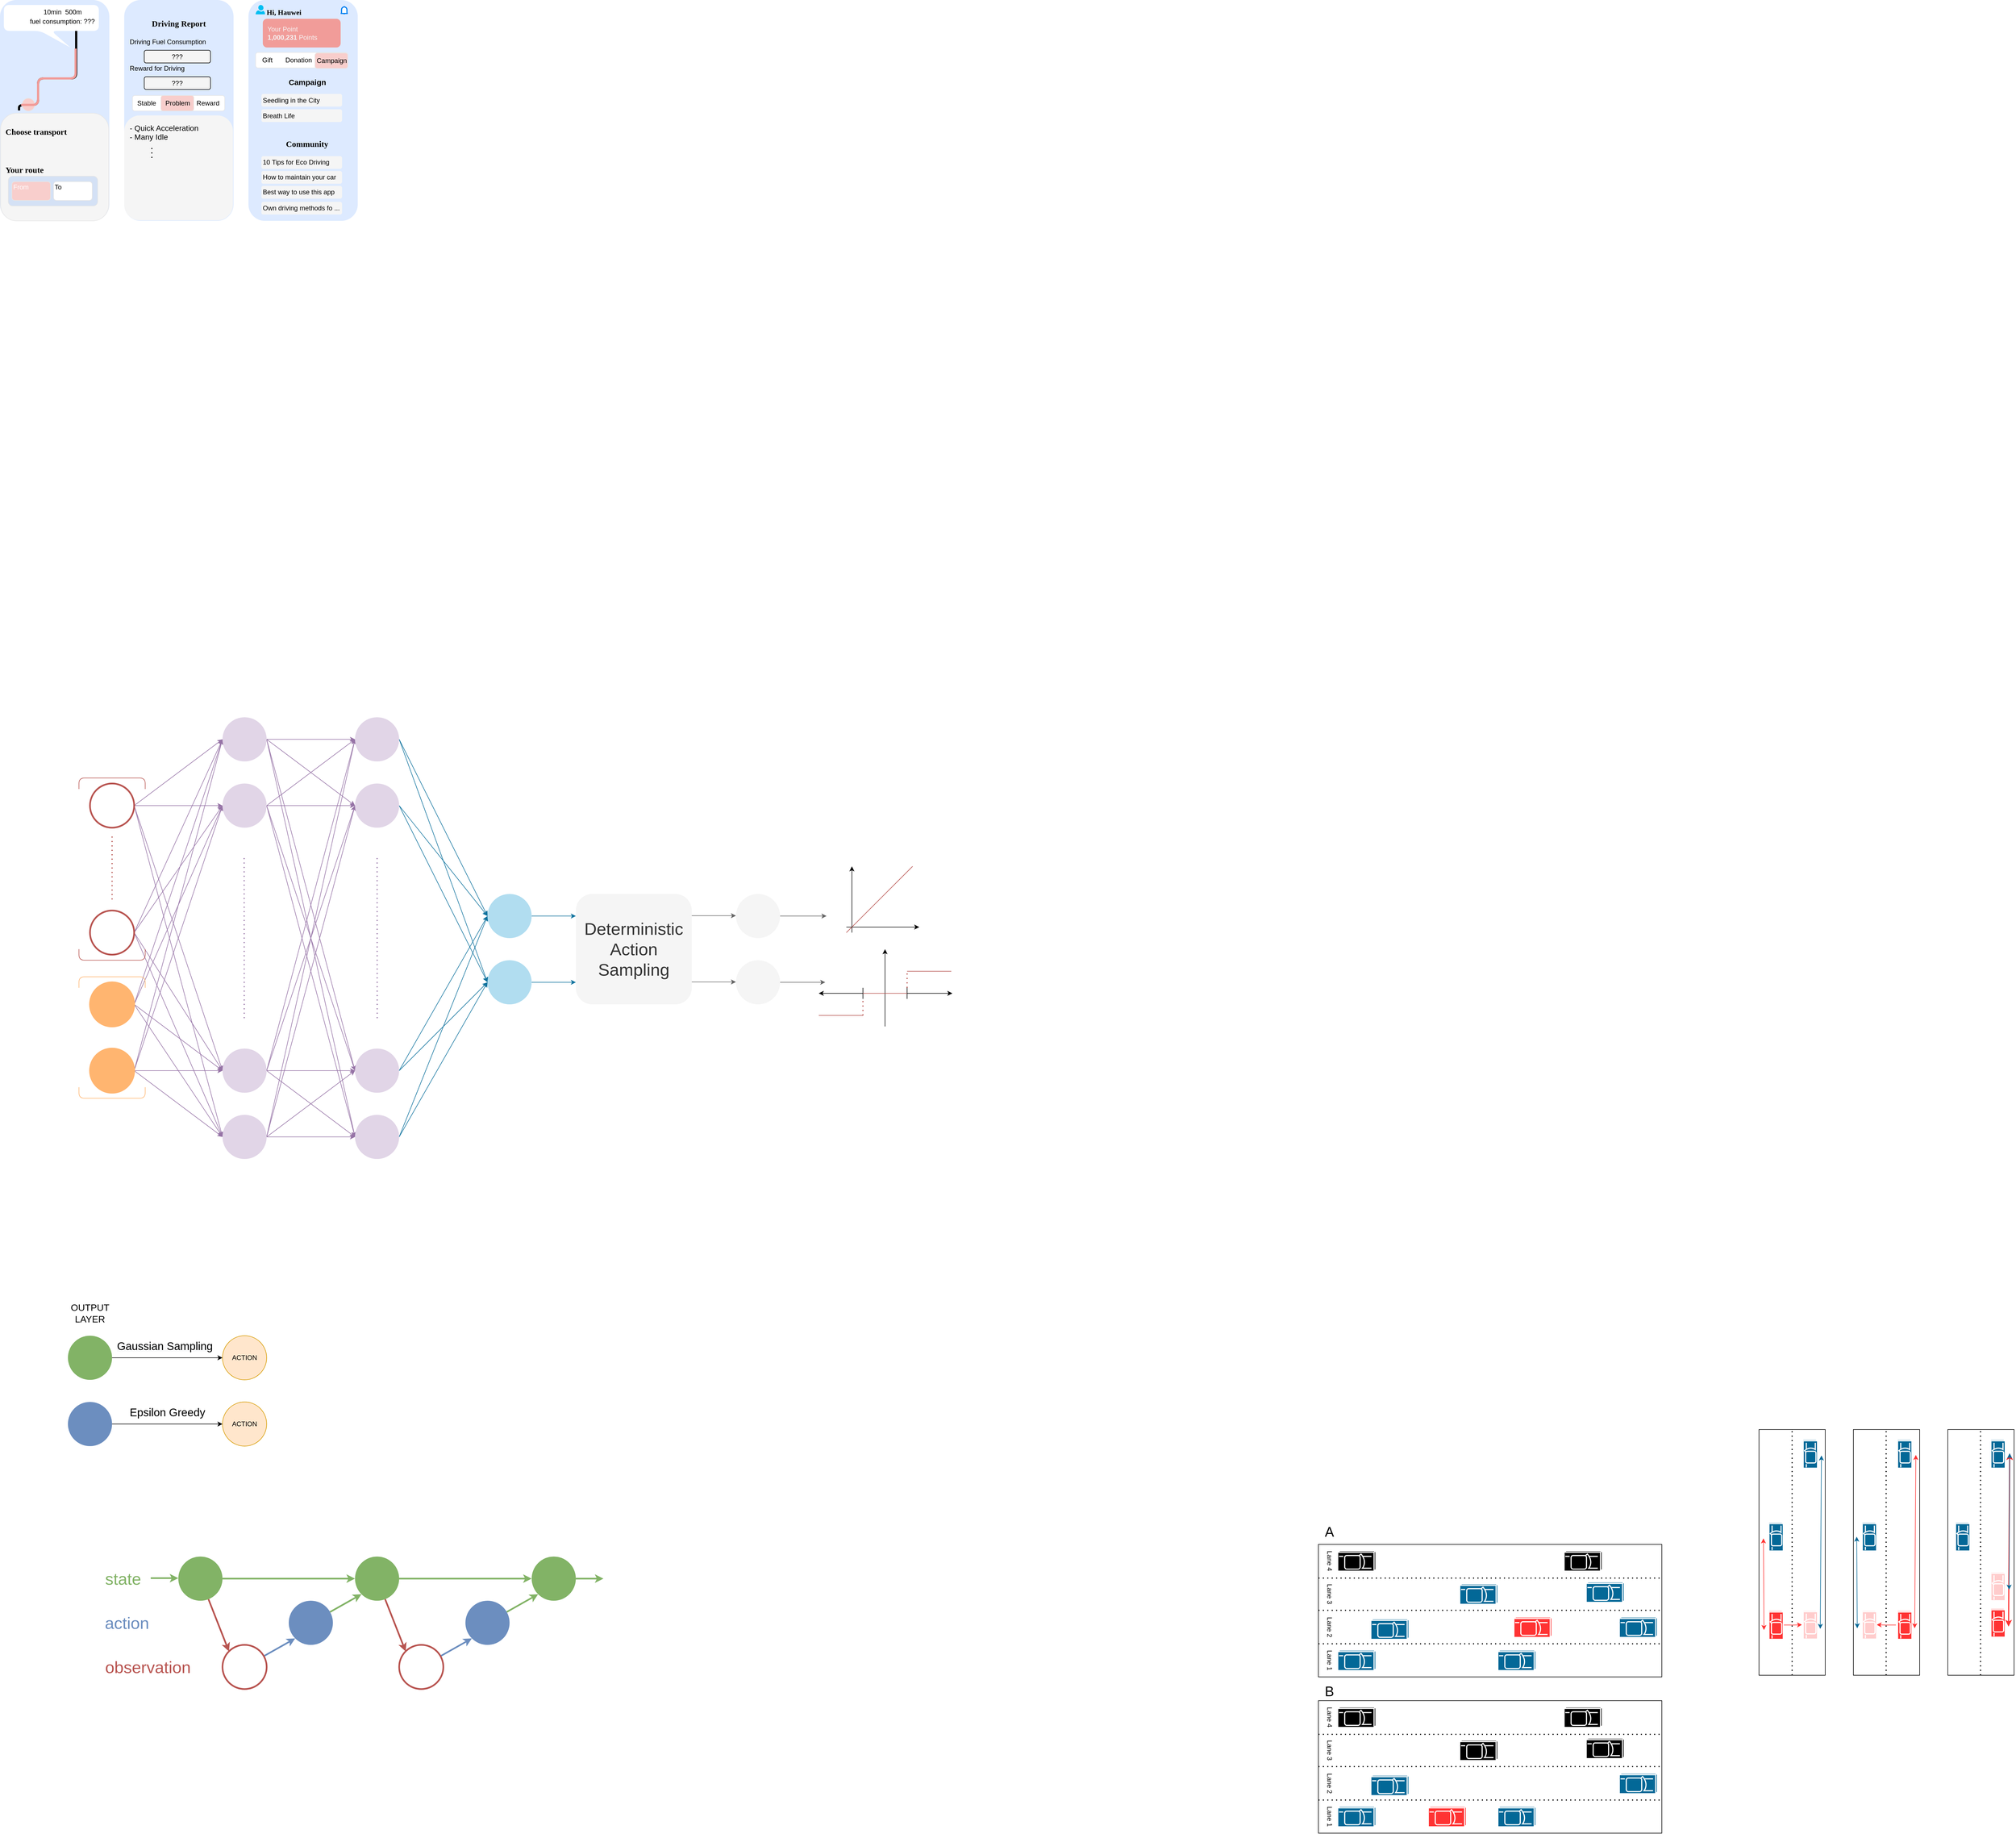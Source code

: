 <mxfile version="14.9.8" type="github">
  <diagram id="J34kAYcYzhJ5-mrnefML" name="Page-1">
    <mxGraphModel dx="1351" dy="3290" grid="0" gridSize="10" guides="1" tooltips="1" connect="1" arrows="1" fold="1" page="1" pageScale="1" pageWidth="1920" pageHeight="1200" math="0" shadow="0">
      <root>
        <mxCell id="0" />
        <mxCell id="1" parent="0" />
        <mxCell id="pdDi6k7Y1tWrQhEmMbj3-1" value="" style="rounded=0;whiteSpace=wrap;html=1;" vertex="1" parent="1">
          <mxGeometry x="3263" y="290" width="120" height="445" as="geometry" />
        </mxCell>
        <mxCell id="cygzcmpLsrVy6WZKYC0e-9" style="rounded=0;orthogonalLoop=1;jettySize=auto;html=1;entryX=0;entryY=0;entryDx=0;entryDy=0;fillColor=#f8cecc;strokeColor=#b85450;strokeWidth=3;" parent="1" source="cygzcmpLsrVy6WZKYC0e-1" target="cygzcmpLsrVy6WZKYC0e-2" edge="1">
          <mxGeometry relative="1" as="geometry" />
        </mxCell>
        <mxCell id="cygzcmpLsrVy6WZKYC0e-20" style="edgeStyle=none;rounded=0;orthogonalLoop=1;jettySize=auto;html=1;entryX=0;entryY=0.5;entryDx=0;entryDy=0;fillColor=#d5e8d4;strokeColor=#82b366;strokeWidth=3;" parent="1" source="cygzcmpLsrVy6WZKYC0e-1" target="cygzcmpLsrVy6WZKYC0e-5" edge="1">
          <mxGeometry relative="1" as="geometry" />
        </mxCell>
        <mxCell id="cygzcmpLsrVy6WZKYC0e-1" value="" style="ellipse;whiteSpace=wrap;html=1;aspect=fixed;strokeColor=none;fillColor=#82B366;" parent="1" vertex="1">
          <mxGeometry x="400" y="520" width="80" height="80" as="geometry" />
        </mxCell>
        <mxCell id="cygzcmpLsrVy6WZKYC0e-18" style="edgeStyle=none;rounded=0;orthogonalLoop=1;jettySize=auto;html=1;entryX=0;entryY=1;entryDx=0;entryDy=0;fillColor=#dae8fc;strokeColor=#6c8ebf;strokeWidth=3;" parent="1" source="cygzcmpLsrVy6WZKYC0e-2" target="cygzcmpLsrVy6WZKYC0e-3" edge="1">
          <mxGeometry relative="1" as="geometry" />
        </mxCell>
        <mxCell id="cygzcmpLsrVy6WZKYC0e-2" value="" style="ellipse;whiteSpace=wrap;html=1;aspect=fixed;strokeColor=#b85450;fillColor=none;strokeWidth=3;" parent="1" vertex="1">
          <mxGeometry x="480" y="680" width="80" height="80" as="geometry" />
        </mxCell>
        <mxCell id="cygzcmpLsrVy6WZKYC0e-19" style="edgeStyle=none;rounded=0;orthogonalLoop=1;jettySize=auto;html=1;entryX=0;entryY=1;entryDx=0;entryDy=0;fillColor=#d5e8d4;strokeColor=#82b366;strokeWidth=3;" parent="1" source="cygzcmpLsrVy6WZKYC0e-3" target="cygzcmpLsrVy6WZKYC0e-5" edge="1">
          <mxGeometry relative="1" as="geometry" />
        </mxCell>
        <mxCell id="cygzcmpLsrVy6WZKYC0e-3" value="" style="ellipse;whiteSpace=wrap;html=1;aspect=fixed;strokeColor=none;fillColor=#6C8EBF;" parent="1" vertex="1">
          <mxGeometry x="600" y="600" width="80" height="80" as="geometry" />
        </mxCell>
        <mxCell id="cygzcmpLsrVy6WZKYC0e-13" style="edgeStyle=none;rounded=0;orthogonalLoop=1;jettySize=auto;html=1;entryX=0;entryY=0;entryDx=0;entryDy=0;fillColor=#f8cecc;strokeColor=#b85450;strokeWidth=3;" parent="1" source="cygzcmpLsrVy6WZKYC0e-5" target="cygzcmpLsrVy6WZKYC0e-6" edge="1">
          <mxGeometry relative="1" as="geometry" />
        </mxCell>
        <mxCell id="cygzcmpLsrVy6WZKYC0e-21" style="edgeStyle=none;rounded=0;orthogonalLoop=1;jettySize=auto;html=1;fillColor=#d5e8d4;strokeColor=#82b366;strokeWidth=3;" parent="1" source="cygzcmpLsrVy6WZKYC0e-5" target="cygzcmpLsrVy6WZKYC0e-8" edge="1">
          <mxGeometry relative="1" as="geometry" />
        </mxCell>
        <mxCell id="cygzcmpLsrVy6WZKYC0e-5" value="" style="ellipse;whiteSpace=wrap;html=1;aspect=fixed;strokeColor=none;fillColor=#82B366;" parent="1" vertex="1">
          <mxGeometry x="720" y="520" width="80" height="80" as="geometry" />
        </mxCell>
        <mxCell id="cygzcmpLsrVy6WZKYC0e-16" style="edgeStyle=none;rounded=0;orthogonalLoop=1;jettySize=auto;html=1;entryX=0;entryY=1;entryDx=0;entryDy=0;fillColor=#dae8fc;strokeColor=#6c8ebf;strokeWidth=3;" parent="1" source="cygzcmpLsrVy6WZKYC0e-6" target="cygzcmpLsrVy6WZKYC0e-7" edge="1">
          <mxGeometry relative="1" as="geometry" />
        </mxCell>
        <mxCell id="cygzcmpLsrVy6WZKYC0e-6" value="" style="ellipse;whiteSpace=wrap;html=1;aspect=fixed;strokeColor=#b85450;fillColor=none;strokeWidth=3;" parent="1" vertex="1">
          <mxGeometry x="800" y="680" width="80" height="80" as="geometry" />
        </mxCell>
        <mxCell id="cygzcmpLsrVy6WZKYC0e-17" style="edgeStyle=none;rounded=0;orthogonalLoop=1;jettySize=auto;html=1;entryX=0;entryY=1;entryDx=0;entryDy=0;fillColor=#d5e8d4;strokeColor=#82b366;strokeWidth=3;" parent="1" source="cygzcmpLsrVy6WZKYC0e-7" target="cygzcmpLsrVy6WZKYC0e-8" edge="1">
          <mxGeometry relative="1" as="geometry" />
        </mxCell>
        <mxCell id="cygzcmpLsrVy6WZKYC0e-7" value="" style="ellipse;whiteSpace=wrap;html=1;aspect=fixed;strokeColor=none;fillColor=#6C8EBF;" parent="1" vertex="1">
          <mxGeometry x="920" y="600" width="80" height="80" as="geometry" />
        </mxCell>
        <mxCell id="cygzcmpLsrVy6WZKYC0e-22" style="edgeStyle=none;rounded=0;orthogonalLoop=1;jettySize=auto;html=1;strokeWidth=3;fillColor=#d5e8d4;strokeColor=#82b366;" parent="1" source="cygzcmpLsrVy6WZKYC0e-8" edge="1">
          <mxGeometry relative="1" as="geometry">
            <mxPoint x="1170" y="560" as="targetPoint" />
          </mxGeometry>
        </mxCell>
        <mxCell id="cygzcmpLsrVy6WZKYC0e-8" value="" style="ellipse;whiteSpace=wrap;html=1;aspect=fixed;strokeColor=none;fillColor=#82B366;" parent="1" vertex="1">
          <mxGeometry x="1040" y="520" width="80" height="80" as="geometry" />
        </mxCell>
        <mxCell id="cygzcmpLsrVy6WZKYC0e-23" style="edgeStyle=none;rounded=0;orthogonalLoop=1;jettySize=auto;html=1;strokeWidth=3;fillColor=#d5e8d4;strokeColor=#82b366;" parent="1" edge="1">
          <mxGeometry relative="1" as="geometry">
            <mxPoint x="400" y="559.17" as="targetPoint" />
            <mxPoint x="350" y="559.17" as="sourcePoint" />
          </mxGeometry>
        </mxCell>
        <mxCell id="cygzcmpLsrVy6WZKYC0e-24" value="&lt;font style=&quot;font-size: 30px&quot; color=&quot;#82b366&quot;&gt;state&lt;/font&gt;" style="text;html=1;strokeColor=none;fillColor=none;align=center;verticalAlign=middle;whiteSpace=wrap;rounded=0;" parent="1" vertex="1">
          <mxGeometry x="280" y="550" width="40" height="20" as="geometry" />
        </mxCell>
        <mxCell id="cygzcmpLsrVy6WZKYC0e-26" value="&lt;span style=&quot;font-size: 30px&quot;&gt;&lt;font color=&quot;#6c8ebf&quot;&gt;action&lt;/font&gt;&lt;/span&gt;" style="text;html=1;strokeColor=none;fillColor=none;align=center;verticalAlign=middle;whiteSpace=wrap;rounded=0;" parent="1" vertex="1">
          <mxGeometry x="287" y="630" width="40" height="20" as="geometry" />
        </mxCell>
        <mxCell id="cygzcmpLsrVy6WZKYC0e-27" value="&lt;span style=&quot;font-size: 30px&quot;&gt;&lt;font color=&quot;#b85450&quot;&gt;observation&lt;/font&gt;&lt;/span&gt;" style="text;html=1;strokeColor=none;fillColor=none;align=center;verticalAlign=middle;whiteSpace=wrap;rounded=0;" parent="1" vertex="1">
          <mxGeometry x="325" y="710" width="40" height="20" as="geometry" />
        </mxCell>
        <mxCell id="cygzcmpLsrVy6WZKYC0e-35" style="edgeStyle=none;rounded=0;orthogonalLoop=1;jettySize=auto;html=1;entryX=0.5;entryY=0;entryDx=0;entryDy=0;strokeWidth=3;" parent="1" source="cygzcmpLsrVy6WZKYC0e-27" target="cygzcmpLsrVy6WZKYC0e-27" edge="1">
          <mxGeometry relative="1" as="geometry" />
        </mxCell>
        <mxCell id="VxEENUbsBkE_jdYZC9L_-3" style="edgeStyle=orthogonalEdgeStyle;rounded=0;orthogonalLoop=1;jettySize=auto;html=1;" parent="1" source="VxEENUbsBkE_jdYZC9L_-1" edge="1">
          <mxGeometry relative="1" as="geometry">
            <mxPoint x="480" y="160" as="targetPoint" />
          </mxGeometry>
        </mxCell>
        <mxCell id="VxEENUbsBkE_jdYZC9L_-1" value="" style="ellipse;whiteSpace=wrap;html=1;aspect=fixed;strokeColor=none;fillColor=#82B366;" parent="1" vertex="1">
          <mxGeometry x="200" y="120" width="80" height="80" as="geometry" />
        </mxCell>
        <mxCell id="VxEENUbsBkE_jdYZC9L_-6" style="edgeStyle=orthogonalEdgeStyle;rounded=0;orthogonalLoop=1;jettySize=auto;html=1;" parent="1" source="VxEENUbsBkE_jdYZC9L_-2" edge="1">
          <mxGeometry relative="1" as="geometry">
            <mxPoint x="480" y="280" as="targetPoint" />
          </mxGeometry>
        </mxCell>
        <mxCell id="VxEENUbsBkE_jdYZC9L_-2" value="" style="ellipse;whiteSpace=wrap;html=1;aspect=fixed;strokeColor=none;fillColor=#6C8EBF;" parent="1" vertex="1">
          <mxGeometry x="200" y="240" width="80" height="80" as="geometry" />
        </mxCell>
        <mxCell id="VxEENUbsBkE_jdYZC9L_-7" value="&lt;span style=&quot;color: rgb(0 , 0 , 0) ; font-family: &amp;#34;helvetica&amp;#34; ; font-style: normal ; font-weight: 400 ; letter-spacing: normal ; text-align: center ; text-indent: 0px ; text-transform: none ; word-spacing: 0px ; background-color: rgb(248 , 249 , 250) ; display: inline ; float: none&quot;&gt;&lt;font style=&quot;font-size: 20px&quot;&gt;Gaussian Sampling&lt;/font&gt;&lt;/span&gt;" style="text;whiteSpace=wrap;html=1;" parent="1" vertex="1">
          <mxGeometry x="287" y="120" width="240" height="30" as="geometry" />
        </mxCell>
        <mxCell id="VxEENUbsBkE_jdYZC9L_-8" value="&lt;font style=&quot;font-size: 17px&quot;&gt;OUTPUT LAYER&lt;/font&gt;" style="text;html=1;strokeColor=none;fillColor=none;align=center;verticalAlign=middle;whiteSpace=wrap;rounded=0;" parent="1" vertex="1">
          <mxGeometry x="220" y="70" width="40" height="20" as="geometry" />
        </mxCell>
        <mxCell id="VxEENUbsBkE_jdYZC9L_-9" value="&lt;div style=&quot;text-align: center&quot;&gt;&lt;font style=&quot;font-size: 20px&quot;&gt;Epsilon Greedy&lt;/font&gt;&lt;/div&gt;" style="text;whiteSpace=wrap;html=1;" parent="1" vertex="1">
          <mxGeometry x="310" y="240" width="240" height="30" as="geometry" />
        </mxCell>
        <mxCell id="VxEENUbsBkE_jdYZC9L_-11" value="ACTION&lt;span style=&quot;color: rgba(0 , 0 , 0 , 0) ; font-family: monospace ; font-size: 0px&quot;&gt;%3CmxGraphModel%3E%3Croot%3E%3CmxCell%20id%3D%220%22%2F%3E%3CmxCell%20id%3D%221%22%20parent%3D%220%22%2F%3E%3CmxCell%20id%3D%222%22%20value%3D%22%22%20style%3D%22ellipse%3BwhiteSpace%3Dwrap%3Bhtml%3D1%3Baspect%3Dfixed%3BstrokeColor%3Dnone%3BfillColor%3D%2382B366%3B%22%20vertex%3D%221%22%20parent%3D%221%22%3E%3CmxGeometry%20x%3D%22200%22%20y%3D%22120%22%20width%3D%2280%22%20height%3D%2280%22%20as%3D%22geometry%22%2F%3E%3C%2FmxCell%3E%3C%2Froot%3E%3C%2FmxGraphModel%3E&lt;/span&gt;" style="ellipse;whiteSpace=wrap;html=1;aspect=fixed;strokeColor=#d79b00;fillColor=#ffe6cc;" parent="1" vertex="1">
          <mxGeometry x="480" y="120" width="80" height="80" as="geometry" />
        </mxCell>
        <mxCell id="VxEENUbsBkE_jdYZC9L_-12" value="ACTION&lt;span style=&quot;color: rgba(0 , 0 , 0 , 0) ; font-family: monospace ; font-size: 0px&quot;&gt;%3CmxGraphModel%3E%3Croot%3E%3CmxCell%20id%3D%220%22%2F%3E%3CmxCell%20id%3D%221%22%20parent%3D%220%22%2F%3E%3CmxCell%20id%3D%222%22%20value%3D%22%22%20style%3D%22ellipse%3BwhiteSpace%3Dwrap%3Bhtml%3D1%3Baspect%3Dfixed%3BstrokeColor%3Dnone%3BfillColor%3D%2382B366%3B%22%20vertex%3D%221%22%20parent%3D%221%22%3E%3CmxGeometry%20x%3D%22200%22%20y%3D%22120%22%20width%3D%2280%22%20height%3D%2280%22%20as%3D%22geometry%22%2F%3E%3C%2FmxCell%3E%3C%2Froot%3E%3C%2FmxGraphModel%3E&lt;/span&gt;" style="ellipse;whiteSpace=wrap;html=1;aspect=fixed;strokeColor=#d79b00;fillColor=#ffe6cc;" parent="1" vertex="1">
          <mxGeometry x="480" y="240" width="80" height="80" as="geometry" />
        </mxCell>
        <mxCell id="l2JFm-4QCezU0gFR-i_Y-20" style="rounded=0;orthogonalLoop=1;jettySize=auto;html=1;entryX=0;entryY=0.5;entryDx=0;entryDy=0;strokeColor=#9673a6;exitX=1;exitY=0.5;exitDx=0;exitDy=0;fillColor=#e1d5e7;" parent="1" source="l2JFm-4QCezU0gFR-i_Y-1" target="l2JFm-4QCezU0gFR-i_Y-11" edge="1">
          <mxGeometry relative="1" as="geometry" />
        </mxCell>
        <mxCell id="l2JFm-4QCezU0gFR-i_Y-21" style="edgeStyle=none;rounded=0;orthogonalLoop=1;jettySize=auto;html=1;entryX=0;entryY=0.5;entryDx=0;entryDy=0;strokeColor=#9673a6;fillColor=#e1d5e7;" parent="1" source="l2JFm-4QCezU0gFR-i_Y-1" target="l2JFm-4QCezU0gFR-i_Y-10" edge="1">
          <mxGeometry relative="1" as="geometry" />
        </mxCell>
        <mxCell id="l2JFm-4QCezU0gFR-i_Y-22" style="edgeStyle=none;rounded=0;orthogonalLoop=1;jettySize=auto;html=1;entryX=0;entryY=0.5;entryDx=0;entryDy=0;strokeColor=#9673a6;exitX=1;exitY=0.5;exitDx=0;exitDy=0;fillColor=#e1d5e7;" parent="1" source="l2JFm-4QCezU0gFR-i_Y-1" target="l2JFm-4QCezU0gFR-i_Y-13" edge="1">
          <mxGeometry relative="1" as="geometry" />
        </mxCell>
        <mxCell id="l2JFm-4QCezU0gFR-i_Y-23" style="edgeStyle=none;rounded=0;orthogonalLoop=1;jettySize=auto;html=1;entryX=0;entryY=0.5;entryDx=0;entryDy=0;strokeColor=#9673a6;exitX=1;exitY=0.5;exitDx=0;exitDy=0;fillColor=#e1d5e7;" parent="1" source="l2JFm-4QCezU0gFR-i_Y-1" target="l2JFm-4QCezU0gFR-i_Y-12" edge="1">
          <mxGeometry relative="1" as="geometry" />
        </mxCell>
        <mxCell id="l2JFm-4QCezU0gFR-i_Y-1" value="" style="ellipse;whiteSpace=wrap;html=1;aspect=fixed;strokeColor=#b85450;fillColor=none;strokeWidth=3;" parent="1" vertex="1">
          <mxGeometry x="240" y="-880" width="80" height="80" as="geometry" />
        </mxCell>
        <mxCell id="l2JFm-4QCezU0gFR-i_Y-26" style="edgeStyle=none;rounded=0;orthogonalLoop=1;jettySize=auto;html=1;entryX=0;entryY=0.5;entryDx=0;entryDy=0;strokeColor=#9673a6;exitX=1;exitY=0.5;exitDx=0;exitDy=0;fillColor=#e1d5e7;" parent="1" source="l2JFm-4QCezU0gFR-i_Y-2" target="l2JFm-4QCezU0gFR-i_Y-11" edge="1">
          <mxGeometry relative="1" as="geometry" />
        </mxCell>
        <mxCell id="l2JFm-4QCezU0gFR-i_Y-27" style="edgeStyle=none;rounded=0;orthogonalLoop=1;jettySize=auto;html=1;entryX=0;entryY=0.5;entryDx=0;entryDy=0;strokeColor=#9673a6;exitX=1;exitY=0.5;exitDx=0;exitDy=0;fillColor=#e1d5e7;" parent="1" source="l2JFm-4QCezU0gFR-i_Y-2" target="l2JFm-4QCezU0gFR-i_Y-10" edge="1">
          <mxGeometry relative="1" as="geometry">
            <mxPoint x="380" y="-600" as="sourcePoint" />
          </mxGeometry>
        </mxCell>
        <mxCell id="l2JFm-4QCezU0gFR-i_Y-28" style="edgeStyle=none;rounded=0;orthogonalLoop=1;jettySize=auto;html=1;entryX=0;entryY=0.5;entryDx=0;entryDy=0;strokeColor=#9673a6;exitX=1;exitY=0.5;exitDx=0;exitDy=0;fillColor=#e1d5e7;" parent="1" source="l2JFm-4QCezU0gFR-i_Y-2" target="l2JFm-4QCezU0gFR-i_Y-13" edge="1">
          <mxGeometry relative="1" as="geometry" />
        </mxCell>
        <mxCell id="l2JFm-4QCezU0gFR-i_Y-29" style="edgeStyle=none;rounded=0;orthogonalLoop=1;jettySize=auto;html=1;entryX=0;entryY=0.5;entryDx=0;entryDy=0;strokeColor=#9673a6;exitX=1;exitY=0.5;exitDx=0;exitDy=0;fillColor=#e1d5e7;" parent="1" source="l2JFm-4QCezU0gFR-i_Y-2" target="l2JFm-4QCezU0gFR-i_Y-12" edge="1">
          <mxGeometry relative="1" as="geometry" />
        </mxCell>
        <mxCell id="l2JFm-4QCezU0gFR-i_Y-2" value="" style="ellipse;whiteSpace=wrap;html=1;aspect=fixed;strokeColor=#b85450;fillColor=none;strokeWidth=3;" parent="1" vertex="1">
          <mxGeometry x="240" y="-650" width="80" height="80" as="geometry" />
        </mxCell>
        <mxCell id="l2JFm-4QCezU0gFR-i_Y-34" style="edgeStyle=none;rounded=0;orthogonalLoop=1;jettySize=auto;html=1;entryX=0;entryY=0.5;entryDx=0;entryDy=0;strokeColor=#9673a6;exitX=1;exitY=0.5;exitDx=0;exitDy=0;fillColor=#e1d5e7;" parent="1" source="l2JFm-4QCezU0gFR-i_Y-3" target="l2JFm-4QCezU0gFR-i_Y-12" edge="1">
          <mxGeometry relative="1" as="geometry" />
        </mxCell>
        <mxCell id="l2JFm-4QCezU0gFR-i_Y-35" style="edgeStyle=none;rounded=0;orthogonalLoop=1;jettySize=auto;html=1;entryX=0;entryY=0.5;entryDx=0;entryDy=0;strokeColor=#9673a6;exitX=1;exitY=0.5;exitDx=0;exitDy=0;fillColor=#e1d5e7;" parent="1" source="l2JFm-4QCezU0gFR-i_Y-3" target="l2JFm-4QCezU0gFR-i_Y-13" edge="1">
          <mxGeometry relative="1" as="geometry" />
        </mxCell>
        <mxCell id="l2JFm-4QCezU0gFR-i_Y-36" style="edgeStyle=none;rounded=0;orthogonalLoop=1;jettySize=auto;html=1;entryX=0;entryY=0.5;entryDx=0;entryDy=0;strokeColor=#9673a6;exitX=1;exitY=0.5;exitDx=0;exitDy=0;fillColor=#e1d5e7;" parent="1" source="l2JFm-4QCezU0gFR-i_Y-3" target="l2JFm-4QCezU0gFR-i_Y-10" edge="1">
          <mxGeometry relative="1" as="geometry">
            <mxPoint x="390" y="-480" as="sourcePoint" />
          </mxGeometry>
        </mxCell>
        <mxCell id="l2JFm-4QCezU0gFR-i_Y-37" style="edgeStyle=none;rounded=0;orthogonalLoop=1;jettySize=auto;html=1;entryX=0;entryY=0.5;entryDx=0;entryDy=0;strokeColor=#9673a6;exitX=1;exitY=0.5;exitDx=0;exitDy=0;fillColor=#e1d5e7;" parent="1" source="l2JFm-4QCezU0gFR-i_Y-3" target="l2JFm-4QCezU0gFR-i_Y-11" edge="1">
          <mxGeometry relative="1" as="geometry" />
        </mxCell>
        <mxCell id="l2JFm-4QCezU0gFR-i_Y-3" value="" style="ellipse;whiteSpace=wrap;html=1;aspect=fixed;strokeWidth=3;strokeColor=#FFB570;fillColor=#FFB570;" parent="1" vertex="1">
          <mxGeometry x="240" y="-520" width="80" height="80" as="geometry" />
        </mxCell>
        <mxCell id="l2JFm-4QCezU0gFR-i_Y-30" style="edgeStyle=none;rounded=0;orthogonalLoop=1;jettySize=auto;html=1;entryX=0;entryY=0.5;entryDx=0;entryDy=0;strokeColor=#9673a6;exitX=1;exitY=0.5;exitDx=0;exitDy=0;fillColor=#e1d5e7;" parent="1" source="l2JFm-4QCezU0gFR-i_Y-4" target="l2JFm-4QCezU0gFR-i_Y-12" edge="1">
          <mxGeometry relative="1" as="geometry" />
        </mxCell>
        <mxCell id="l2JFm-4QCezU0gFR-i_Y-31" style="edgeStyle=none;rounded=0;orthogonalLoop=1;jettySize=auto;html=1;entryX=0;entryY=0.5;entryDx=0;entryDy=0;strokeColor=#9673a6;fillColor=#e1d5e7;" parent="1" source="l2JFm-4QCezU0gFR-i_Y-4" target="l2JFm-4QCezU0gFR-i_Y-13" edge="1">
          <mxGeometry relative="1" as="geometry" />
        </mxCell>
        <mxCell id="l2JFm-4QCezU0gFR-i_Y-32" style="edgeStyle=none;rounded=0;orthogonalLoop=1;jettySize=auto;html=1;entryX=0;entryY=0.5;entryDx=0;entryDy=0;strokeColor=#9673a6;exitX=1;exitY=0.5;exitDx=0;exitDy=0;fillColor=#e1d5e7;" parent="1" source="l2JFm-4QCezU0gFR-i_Y-4" target="l2JFm-4QCezU0gFR-i_Y-10" edge="1">
          <mxGeometry relative="1" as="geometry" />
        </mxCell>
        <mxCell id="l2JFm-4QCezU0gFR-i_Y-33" style="edgeStyle=none;rounded=0;orthogonalLoop=1;jettySize=auto;html=1;entryX=0;entryY=0.5;entryDx=0;entryDy=0;strokeColor=#9673a6;exitX=1;exitY=0.5;exitDx=0;exitDy=0;fillColor=#e1d5e7;" parent="1" source="l2JFm-4QCezU0gFR-i_Y-4" target="l2JFm-4QCezU0gFR-i_Y-11" edge="1">
          <mxGeometry relative="1" as="geometry" />
        </mxCell>
        <mxCell id="l2JFm-4QCezU0gFR-i_Y-4" value="" style="ellipse;whiteSpace=wrap;html=1;aspect=fixed;strokeWidth=3;strokeColor=#FFB570;fillColor=#FFB570;" parent="1" vertex="1">
          <mxGeometry x="240" y="-400" width="80" height="80" as="geometry" />
        </mxCell>
        <mxCell id="l2JFm-4QCezU0gFR-i_Y-5" value="" style="endArrow=none;html=1;strokeColor=#FFB570;" parent="1" edge="1">
          <mxGeometry width="50" height="50" relative="1" as="geometry">
            <mxPoint x="340" y="-510" as="sourcePoint" />
            <mxPoint x="220" y="-510" as="targetPoint" />
            <Array as="points">
              <mxPoint x="340" y="-530" />
              <mxPoint x="280" y="-530" />
              <mxPoint x="220" y="-530" />
            </Array>
          </mxGeometry>
        </mxCell>
        <mxCell id="l2JFm-4QCezU0gFR-i_Y-6" value="" style="endArrow=none;html=1;strokeColor=#FFB570;" parent="1" edge="1">
          <mxGeometry width="50" height="50" relative="1" as="geometry">
            <mxPoint x="340" y="-330" as="sourcePoint" />
            <mxPoint x="220" y="-330" as="targetPoint" />
            <Array as="points">
              <mxPoint x="340" y="-310" />
              <mxPoint x="220" y="-310" />
            </Array>
          </mxGeometry>
        </mxCell>
        <mxCell id="l2JFm-4QCezU0gFR-i_Y-7" value="" style="endArrow=none;html=1;strokeColor=#B85450;" parent="1" edge="1">
          <mxGeometry width="50" height="50" relative="1" as="geometry">
            <mxPoint x="340" y="-870" as="sourcePoint" />
            <mxPoint x="220" y="-870" as="targetPoint" />
            <Array as="points">
              <mxPoint x="340" y="-890" />
              <mxPoint x="280" y="-890" />
              <mxPoint x="220" y="-890" />
            </Array>
          </mxGeometry>
        </mxCell>
        <mxCell id="l2JFm-4QCezU0gFR-i_Y-8" value="" style="endArrow=none;html=1;strokeColor=#B85450;" parent="1" edge="1">
          <mxGeometry width="50" height="50" relative="1" as="geometry">
            <mxPoint x="340" y="-580" as="sourcePoint" />
            <mxPoint x="220" y="-580" as="targetPoint" />
            <Array as="points">
              <mxPoint x="340" y="-560" />
              <mxPoint x="220" y="-560" />
            </Array>
          </mxGeometry>
        </mxCell>
        <mxCell id="l2JFm-4QCezU0gFR-i_Y-9" value="" style="endArrow=none;dashed=1;html=1;dashPattern=1 3;strokeWidth=2;strokeColor=#B85450;" parent="1" edge="1">
          <mxGeometry width="50" height="50" relative="1" as="geometry">
            <mxPoint x="280" y="-670" as="sourcePoint" />
            <mxPoint x="280" y="-790" as="targetPoint" />
          </mxGeometry>
        </mxCell>
        <mxCell id="l2JFm-4QCezU0gFR-i_Y-44" style="edgeStyle=none;rounded=0;orthogonalLoop=1;jettySize=auto;html=1;entryX=0;entryY=0.5;entryDx=0;entryDy=0;strokeColor=#9673a6;fillColor=#e1d5e7;" parent="1" source="l2JFm-4QCezU0gFR-i_Y-10" target="l2JFm-4QCezU0gFR-i_Y-14" edge="1">
          <mxGeometry relative="1" as="geometry" />
        </mxCell>
        <mxCell id="l2JFm-4QCezU0gFR-i_Y-45" style="edgeStyle=none;rounded=0;orthogonalLoop=1;jettySize=auto;html=1;entryX=0;entryY=0.5;entryDx=0;entryDy=0;strokeColor=#9673a6;exitX=1;exitY=0.5;exitDx=0;exitDy=0;fillColor=#e1d5e7;" parent="1" source="l2JFm-4QCezU0gFR-i_Y-10" target="l2JFm-4QCezU0gFR-i_Y-15" edge="1">
          <mxGeometry relative="1" as="geometry" />
        </mxCell>
        <mxCell id="l2JFm-4QCezU0gFR-i_Y-49" style="edgeStyle=none;rounded=0;orthogonalLoop=1;jettySize=auto;html=1;entryX=0;entryY=0.5;entryDx=0;entryDy=0;strokeColor=#9673a6;exitX=1;exitY=0.5;exitDx=0;exitDy=0;fillColor=#e1d5e7;" parent="1" source="l2JFm-4QCezU0gFR-i_Y-10" target="l2JFm-4QCezU0gFR-i_Y-17" edge="1">
          <mxGeometry relative="1" as="geometry" />
        </mxCell>
        <mxCell id="l2JFm-4QCezU0gFR-i_Y-50" style="edgeStyle=none;rounded=0;orthogonalLoop=1;jettySize=auto;html=1;entryX=0;entryY=0.5;entryDx=0;entryDy=0;strokeColor=#9673a6;exitX=1;exitY=0.5;exitDx=0;exitDy=0;fillColor=#e1d5e7;" parent="1" source="l2JFm-4QCezU0gFR-i_Y-10" target="l2JFm-4QCezU0gFR-i_Y-16" edge="1">
          <mxGeometry relative="1" as="geometry" />
        </mxCell>
        <mxCell id="l2JFm-4QCezU0gFR-i_Y-10" value="" style="ellipse;whiteSpace=wrap;html=1;aspect=fixed;fillColor=#e1d5e7;strokeWidth=3;strokeColor=none;" parent="1" vertex="1">
          <mxGeometry x="480" y="-880" width="80" height="80" as="geometry" />
        </mxCell>
        <mxCell id="l2JFm-4QCezU0gFR-i_Y-39" style="edgeStyle=none;rounded=0;orthogonalLoop=1;jettySize=auto;html=1;entryX=0;entryY=0.5;entryDx=0;entryDy=0;strokeColor=#9673a6;fillColor=#e1d5e7;" parent="1" source="l2JFm-4QCezU0gFR-i_Y-11" target="l2JFm-4QCezU0gFR-i_Y-15" edge="1">
          <mxGeometry relative="1" as="geometry" />
        </mxCell>
        <mxCell id="l2JFm-4QCezU0gFR-i_Y-40" style="edgeStyle=none;rounded=0;orthogonalLoop=1;jettySize=auto;html=1;entryX=0;entryY=0.5;entryDx=0;entryDy=0;strokeColor=#9673a6;exitX=1;exitY=0.5;exitDx=0;exitDy=0;fillColor=#e1d5e7;" parent="1" source="l2JFm-4QCezU0gFR-i_Y-11" target="l2JFm-4QCezU0gFR-i_Y-14" edge="1">
          <mxGeometry relative="1" as="geometry" />
        </mxCell>
        <mxCell id="l2JFm-4QCezU0gFR-i_Y-41" style="edgeStyle=none;rounded=0;orthogonalLoop=1;jettySize=auto;html=1;entryX=0;entryY=0.5;entryDx=0;entryDy=0;strokeColor=#9673a6;exitX=1;exitY=0.5;exitDx=0;exitDy=0;fillColor=#e1d5e7;" parent="1" source="l2JFm-4QCezU0gFR-i_Y-11" target="l2JFm-4QCezU0gFR-i_Y-17" edge="1">
          <mxGeometry relative="1" as="geometry" />
        </mxCell>
        <mxCell id="l2JFm-4QCezU0gFR-i_Y-43" style="edgeStyle=none;rounded=0;orthogonalLoop=1;jettySize=auto;html=1;entryX=0;entryY=0.5;entryDx=0;entryDy=0;strokeColor=#9673a6;exitX=1;exitY=0.5;exitDx=0;exitDy=0;fillColor=#e1d5e7;" parent="1" source="l2JFm-4QCezU0gFR-i_Y-11" target="l2JFm-4QCezU0gFR-i_Y-16" edge="1">
          <mxGeometry relative="1" as="geometry" />
        </mxCell>
        <mxCell id="l2JFm-4QCezU0gFR-i_Y-11" value="" style="ellipse;whiteSpace=wrap;html=1;aspect=fixed;fillColor=#e1d5e7;strokeWidth=3;strokeColor=none;" parent="1" vertex="1">
          <mxGeometry x="480" y="-1000" width="80" height="80" as="geometry" />
        </mxCell>
        <mxCell id="l2JFm-4QCezU0gFR-i_Y-47" style="edgeStyle=none;rounded=0;orthogonalLoop=1;jettySize=auto;html=1;entryX=0;entryY=0.5;entryDx=0;entryDy=0;strokeColor=#9673a6;fillColor=#e1d5e7;" parent="1" source="l2JFm-4QCezU0gFR-i_Y-12" target="l2JFm-4QCezU0gFR-i_Y-16" edge="1">
          <mxGeometry relative="1" as="geometry" />
        </mxCell>
        <mxCell id="l2JFm-4QCezU0gFR-i_Y-48" style="edgeStyle=none;rounded=0;orthogonalLoop=1;jettySize=auto;html=1;entryX=0;entryY=0.5;entryDx=0;entryDy=0;strokeColor=#9673a6;exitX=1;exitY=0.5;exitDx=0;exitDy=0;fillColor=#e1d5e7;" parent="1" source="l2JFm-4QCezU0gFR-i_Y-12" target="l2JFm-4QCezU0gFR-i_Y-17" edge="1">
          <mxGeometry relative="1" as="geometry" />
        </mxCell>
        <mxCell id="l2JFm-4QCezU0gFR-i_Y-54" style="edgeStyle=none;rounded=0;orthogonalLoop=1;jettySize=auto;html=1;entryX=0;entryY=0.5;entryDx=0;entryDy=0;strokeColor=#9673a6;exitX=1;exitY=0.5;exitDx=0;exitDy=0;fillColor=#e1d5e7;" parent="1" source="l2JFm-4QCezU0gFR-i_Y-12" target="l2JFm-4QCezU0gFR-i_Y-14" edge="1">
          <mxGeometry relative="1" as="geometry" />
        </mxCell>
        <mxCell id="l2JFm-4QCezU0gFR-i_Y-55" style="edgeStyle=none;rounded=0;orthogonalLoop=1;jettySize=auto;html=1;entryX=0;entryY=0.5;entryDx=0;entryDy=0;strokeColor=#9673a6;exitX=1;exitY=0.5;exitDx=0;exitDy=0;fillColor=#e1d5e7;" parent="1" source="l2JFm-4QCezU0gFR-i_Y-12" target="l2JFm-4QCezU0gFR-i_Y-15" edge="1">
          <mxGeometry relative="1" as="geometry" />
        </mxCell>
        <mxCell id="l2JFm-4QCezU0gFR-i_Y-12" value="" style="ellipse;whiteSpace=wrap;html=1;aspect=fixed;fillColor=#e1d5e7;strokeWidth=3;strokeColor=none;" parent="1" vertex="1">
          <mxGeometry x="480" y="-280" width="80" height="80" as="geometry" />
        </mxCell>
        <mxCell id="l2JFm-4QCezU0gFR-i_Y-46" style="edgeStyle=none;rounded=0;orthogonalLoop=1;jettySize=auto;html=1;entryX=0;entryY=0.5;entryDx=0;entryDy=0;strokeColor=#9673a6;fillColor=#e1d5e7;" parent="1" source="l2JFm-4QCezU0gFR-i_Y-13" target="l2JFm-4QCezU0gFR-i_Y-17" edge="1">
          <mxGeometry relative="1" as="geometry" />
        </mxCell>
        <mxCell id="l2JFm-4QCezU0gFR-i_Y-51" style="edgeStyle=none;rounded=0;orthogonalLoop=1;jettySize=auto;html=1;entryX=0;entryY=0.5;entryDx=0;entryDy=0;strokeColor=#9673a6;exitX=1;exitY=0.5;exitDx=0;exitDy=0;fillColor=#e1d5e7;" parent="1" source="l2JFm-4QCezU0gFR-i_Y-13" target="l2JFm-4QCezU0gFR-i_Y-16" edge="1">
          <mxGeometry relative="1" as="geometry" />
        </mxCell>
        <mxCell id="l2JFm-4QCezU0gFR-i_Y-52" style="edgeStyle=none;rounded=0;orthogonalLoop=1;jettySize=auto;html=1;entryX=0;entryY=0.5;entryDx=0;entryDy=0;strokeColor=#9673a6;exitX=1;exitY=0.5;exitDx=0;exitDy=0;fillColor=#e1d5e7;" parent="1" source="l2JFm-4QCezU0gFR-i_Y-13" target="l2JFm-4QCezU0gFR-i_Y-14" edge="1">
          <mxGeometry relative="1" as="geometry" />
        </mxCell>
        <mxCell id="l2JFm-4QCezU0gFR-i_Y-53" style="edgeStyle=none;rounded=0;orthogonalLoop=1;jettySize=auto;html=1;entryX=0;entryY=0.5;entryDx=0;entryDy=0;strokeColor=#9673a6;exitX=1;exitY=0.5;exitDx=0;exitDy=0;fillColor=#e1d5e7;" parent="1" source="l2JFm-4QCezU0gFR-i_Y-13" target="l2JFm-4QCezU0gFR-i_Y-15" edge="1">
          <mxGeometry relative="1" as="geometry" />
        </mxCell>
        <mxCell id="l2JFm-4QCezU0gFR-i_Y-13" value="" style="ellipse;whiteSpace=wrap;html=1;aspect=fixed;fillColor=#e1d5e7;strokeWidth=3;strokeColor=none;" parent="1" vertex="1">
          <mxGeometry x="480" y="-400" width="80" height="80" as="geometry" />
        </mxCell>
        <mxCell id="l2JFm-4QCezU0gFR-i_Y-60" style="edgeStyle=none;rounded=0;orthogonalLoop=1;jettySize=auto;html=1;entryX=0;entryY=0.5;entryDx=0;entryDy=0;strokeColor=#10739e;fillColor=#b1ddf0;exitX=1;exitY=0.5;exitDx=0;exitDy=0;" parent="1" source="l2JFm-4QCezU0gFR-i_Y-14" target="l2JFm-4QCezU0gFR-i_Y-19" edge="1">
          <mxGeometry relative="1" as="geometry" />
        </mxCell>
        <mxCell id="l2JFm-4QCezU0gFR-i_Y-61" style="edgeStyle=none;rounded=0;orthogonalLoop=1;jettySize=auto;html=1;entryX=0;entryY=0.5;entryDx=0;entryDy=0;strokeColor=#10739e;fillColor=#b1ddf0;exitX=1;exitY=0.5;exitDx=0;exitDy=0;" parent="1" source="l2JFm-4QCezU0gFR-i_Y-14" target="l2JFm-4QCezU0gFR-i_Y-18" edge="1">
          <mxGeometry relative="1" as="geometry" />
        </mxCell>
        <mxCell id="l2JFm-4QCezU0gFR-i_Y-14" value="" style="ellipse;whiteSpace=wrap;html=1;aspect=fixed;fillColor=#e1d5e7;strokeWidth=3;strokeColor=none;" parent="1" vertex="1">
          <mxGeometry x="720" y="-880" width="80" height="80" as="geometry" />
        </mxCell>
        <mxCell id="l2JFm-4QCezU0gFR-i_Y-62" style="edgeStyle=none;rounded=0;orthogonalLoop=1;jettySize=auto;html=1;entryX=0;entryY=0.5;entryDx=0;entryDy=0;strokeColor=#10739e;fillColor=#b1ddf0;exitX=1;exitY=0.5;exitDx=0;exitDy=0;" parent="1" source="l2JFm-4QCezU0gFR-i_Y-15" target="l2JFm-4QCezU0gFR-i_Y-19" edge="1">
          <mxGeometry relative="1" as="geometry" />
        </mxCell>
        <mxCell id="l2JFm-4QCezU0gFR-i_Y-63" style="edgeStyle=none;rounded=0;orthogonalLoop=1;jettySize=auto;html=1;entryX=0;entryY=0.5;entryDx=0;entryDy=0;strokeColor=#10739e;fillColor=#b1ddf0;exitX=1;exitY=0.5;exitDx=0;exitDy=0;" parent="1" source="l2JFm-4QCezU0gFR-i_Y-15" target="l2JFm-4QCezU0gFR-i_Y-18" edge="1">
          <mxGeometry relative="1" as="geometry" />
        </mxCell>
        <mxCell id="l2JFm-4QCezU0gFR-i_Y-15" value="" style="ellipse;whiteSpace=wrap;html=1;aspect=fixed;fillColor=#e1d5e7;strokeWidth=3;strokeColor=none;" parent="1" vertex="1">
          <mxGeometry x="720" y="-1000" width="80" height="80" as="geometry" />
        </mxCell>
        <mxCell id="l2JFm-4QCezU0gFR-i_Y-58" style="edgeStyle=none;rounded=0;orthogonalLoop=1;jettySize=auto;html=1;entryX=0;entryY=0.5;entryDx=0;entryDy=0;strokeColor=#10739e;fillColor=#b1ddf0;exitX=1;exitY=0.5;exitDx=0;exitDy=0;" parent="1" source="l2JFm-4QCezU0gFR-i_Y-16" target="l2JFm-4QCezU0gFR-i_Y-18" edge="1">
          <mxGeometry relative="1" as="geometry" />
        </mxCell>
        <mxCell id="l2JFm-4QCezU0gFR-i_Y-59" style="edgeStyle=none;rounded=0;orthogonalLoop=1;jettySize=auto;html=1;entryX=0;entryY=0.5;entryDx=0;entryDy=0;strokeColor=#10739e;fillColor=#b1ddf0;exitX=1;exitY=0.5;exitDx=0;exitDy=0;" parent="1" source="l2JFm-4QCezU0gFR-i_Y-16" target="l2JFm-4QCezU0gFR-i_Y-19" edge="1">
          <mxGeometry relative="1" as="geometry" />
        </mxCell>
        <mxCell id="l2JFm-4QCezU0gFR-i_Y-16" value="" style="ellipse;whiteSpace=wrap;html=1;aspect=fixed;fillColor=#e1d5e7;strokeWidth=3;strokeColor=none;" parent="1" vertex="1">
          <mxGeometry x="720" y="-280" width="80" height="80" as="geometry" />
        </mxCell>
        <mxCell id="l2JFm-4QCezU0gFR-i_Y-56" style="edgeStyle=none;rounded=0;orthogonalLoop=1;jettySize=auto;html=1;entryX=0;entryY=0.5;entryDx=0;entryDy=0;strokeColor=#10739e;fillColor=#b1ddf0;exitX=1;exitY=0.5;exitDx=0;exitDy=0;" parent="1" source="l2JFm-4QCezU0gFR-i_Y-17" target="l2JFm-4QCezU0gFR-i_Y-18" edge="1">
          <mxGeometry relative="1" as="geometry" />
        </mxCell>
        <mxCell id="l2JFm-4QCezU0gFR-i_Y-57" style="edgeStyle=none;rounded=0;orthogonalLoop=1;jettySize=auto;html=1;entryX=0;entryY=0.5;entryDx=0;entryDy=0;strokeColor=#10739e;fillColor=#b1ddf0;exitX=1;exitY=0.5;exitDx=0;exitDy=0;" parent="1" source="l2JFm-4QCezU0gFR-i_Y-17" target="l2JFm-4QCezU0gFR-i_Y-19" edge="1">
          <mxGeometry relative="1" as="geometry" />
        </mxCell>
        <mxCell id="l2JFm-4QCezU0gFR-i_Y-17" value="" style="ellipse;whiteSpace=wrap;html=1;aspect=fixed;fillColor=#e1d5e7;strokeWidth=3;strokeColor=none;" parent="1" vertex="1">
          <mxGeometry x="720" y="-400" width="80" height="80" as="geometry" />
        </mxCell>
        <mxCell id="l2JFm-4QCezU0gFR-i_Y-64" style="edgeStyle=none;rounded=0;orthogonalLoop=1;jettySize=auto;html=1;strokeColor=#10739e;fillColor=#b1ddf0;" parent="1" source="l2JFm-4QCezU0gFR-i_Y-18" edge="1">
          <mxGeometry relative="1" as="geometry">
            <mxPoint x="1120" y="-520" as="targetPoint" />
          </mxGeometry>
        </mxCell>
        <mxCell id="l2JFm-4QCezU0gFR-i_Y-18" value="" style="ellipse;whiteSpace=wrap;html=1;aspect=fixed;fillColor=#b1ddf0;strokeWidth=3;strokeColor=none;" parent="1" vertex="1">
          <mxGeometry x="960" y="-560" width="80" height="80" as="geometry" />
        </mxCell>
        <mxCell id="l2JFm-4QCezU0gFR-i_Y-65" style="edgeStyle=none;rounded=0;orthogonalLoop=1;jettySize=auto;html=1;strokeColor=#10739e;fillColor=#b1ddf0;" parent="1" source="l2JFm-4QCezU0gFR-i_Y-19" edge="1">
          <mxGeometry relative="1" as="geometry">
            <mxPoint x="1120" y="-640" as="targetPoint" />
          </mxGeometry>
        </mxCell>
        <mxCell id="l2JFm-4QCezU0gFR-i_Y-19" value="" style="ellipse;whiteSpace=wrap;html=1;aspect=fixed;fillColor=#b1ddf0;strokeWidth=3;strokeColor=none;" parent="1" vertex="1">
          <mxGeometry x="960" y="-680" width="80" height="80" as="geometry" />
        </mxCell>
        <mxCell id="l2JFm-4QCezU0gFR-i_Y-24" value="" style="endArrow=none;dashed=1;html=1;dashPattern=1 3;strokeWidth=2;strokeColor=#9673a6;fillColor=#e1d5e7;" parent="1" edge="1">
          <mxGeometry width="50" height="50" relative="1" as="geometry">
            <mxPoint x="519.34" y="-455" as="sourcePoint" />
            <mxPoint x="519.17" y="-745" as="targetPoint" />
          </mxGeometry>
        </mxCell>
        <mxCell id="l2JFm-4QCezU0gFR-i_Y-25" value="" style="endArrow=none;dashed=1;html=1;dashPattern=1 3;strokeWidth=2;strokeColor=#9673a6;fillColor=#e1d5e7;" parent="1" edge="1">
          <mxGeometry width="50" height="50" relative="1" as="geometry">
            <mxPoint x="760.17" y="-455" as="sourcePoint" />
            <mxPoint x="760.0" y="-745" as="targetPoint" />
          </mxGeometry>
        </mxCell>
        <mxCell id="l2JFm-4QCezU0gFR-i_Y-66" value="&lt;font style=&quot;font-size: 31px&quot;&gt;Deterministic&lt;br&gt;Action&lt;br&gt;Sampling&lt;/font&gt;" style="rounded=1;whiteSpace=wrap;html=1;fillColor=#f5f5f5;fontColor=#333333;strokeColor=none;" parent="1" vertex="1">
          <mxGeometry x="1120" y="-680" width="210" height="200" as="geometry" />
        </mxCell>
        <mxCell id="l2JFm-4QCezU0gFR-i_Y-67" style="edgeStyle=none;rounded=0;orthogonalLoop=1;jettySize=auto;html=1;strokeColor=#666666;fillColor=#f5f5f5;" parent="1" edge="1">
          <mxGeometry relative="1" as="geometry">
            <mxPoint x="1410" y="-520.59" as="targetPoint" />
            <mxPoint x="1330.0" y="-520.59" as="sourcePoint" />
          </mxGeometry>
        </mxCell>
        <mxCell id="l2JFm-4QCezU0gFR-i_Y-68" style="edgeStyle=none;rounded=0;orthogonalLoop=1;jettySize=auto;html=1;strokeColor=#666666;fillColor=#f5f5f5;" parent="1" edge="1">
          <mxGeometry relative="1" as="geometry">
            <mxPoint x="1410" y="-640.59" as="targetPoint" />
            <mxPoint x="1330.0" y="-640.59" as="sourcePoint" />
          </mxGeometry>
        </mxCell>
        <mxCell id="l2JFm-4QCezU0gFR-i_Y-72" style="edgeStyle=none;rounded=0;orthogonalLoop=1;jettySize=auto;html=1;strokeColor=#666666;fillColor=#f5f5f5;" parent="1" source="l2JFm-4QCezU0gFR-i_Y-69" edge="1">
          <mxGeometry relative="1" as="geometry">
            <mxPoint x="1571.706" y="-520" as="targetPoint" />
          </mxGeometry>
        </mxCell>
        <mxCell id="l2JFm-4QCezU0gFR-i_Y-69" value="" style="ellipse;whiteSpace=wrap;html=1;aspect=fixed;fillColor=#f5f5f5;strokeWidth=3;fontColor=#333333;strokeColor=none;" parent="1" vertex="1">
          <mxGeometry x="1410" y="-560" width="80" height="80" as="geometry" />
        </mxCell>
        <mxCell id="l2JFm-4QCezU0gFR-i_Y-71" style="edgeStyle=none;rounded=0;orthogonalLoop=1;jettySize=auto;html=1;strokeColor=#666666;fillColor=#f5f5f5;" parent="1" source="l2JFm-4QCezU0gFR-i_Y-70" edge="1">
          <mxGeometry relative="1" as="geometry">
            <mxPoint x="1574.059" y="-640" as="targetPoint" />
          </mxGeometry>
        </mxCell>
        <mxCell id="l2JFm-4QCezU0gFR-i_Y-70" value="" style="ellipse;whiteSpace=wrap;html=1;aspect=fixed;fillColor=#f5f5f5;strokeWidth=3;fontColor=#333333;strokeColor=none;" parent="1" vertex="1">
          <mxGeometry x="1410" y="-680" width="80" height="80" as="geometry" />
        </mxCell>
        <mxCell id="l2JFm-4QCezU0gFR-i_Y-73" value="" style="endArrow=classic;html=1;" parent="1" edge="1">
          <mxGeometry width="50" height="50" relative="1" as="geometry">
            <mxPoint x="1610" y="-620" as="sourcePoint" />
            <mxPoint x="1742" y="-620" as="targetPoint" />
          </mxGeometry>
        </mxCell>
        <mxCell id="l2JFm-4QCezU0gFR-i_Y-74" value="" style="endArrow=classic;html=1;" parent="1" edge="1">
          <mxGeometry width="50" height="50" relative="1" as="geometry">
            <mxPoint x="1620" y="-610" as="sourcePoint" />
            <mxPoint x="1620" y="-730" as="targetPoint" />
          </mxGeometry>
        </mxCell>
        <mxCell id="l2JFm-4QCezU0gFR-i_Y-75" value="" style="endArrow=none;html=1;strokeColor=#B85450;" parent="1" edge="1">
          <mxGeometry width="50" height="50" relative="1" as="geometry">
            <mxPoint x="1610" y="-610" as="sourcePoint" />
            <mxPoint x="1730" y="-730" as="targetPoint" />
          </mxGeometry>
        </mxCell>
        <mxCell id="l2JFm-4QCezU0gFR-i_Y-76" value="" style="endArrow=classic;html=1;startArrow=classic;startFill=1;" parent="1" edge="1">
          <mxGeometry width="50" height="50" relative="1" as="geometry">
            <mxPoint x="1560" y="-500" as="sourcePoint" />
            <mxPoint x="1802" y="-500" as="targetPoint" />
          </mxGeometry>
        </mxCell>
        <mxCell id="l2JFm-4QCezU0gFR-i_Y-77" value="" style="endArrow=classic;html=1;" parent="1" edge="1">
          <mxGeometry width="50" height="50" relative="1" as="geometry">
            <mxPoint x="1680" y="-440" as="sourcePoint" />
            <mxPoint x="1680" y="-580" as="targetPoint" />
          </mxGeometry>
        </mxCell>
        <mxCell id="l2JFm-4QCezU0gFR-i_Y-79" value="" style="endArrow=none;html=1;" parent="1" edge="1">
          <mxGeometry width="50" height="50" relative="1" as="geometry">
            <mxPoint x="1640" y="-490" as="sourcePoint" />
            <mxPoint x="1640" y="-510" as="targetPoint" />
          </mxGeometry>
        </mxCell>
        <mxCell id="l2JFm-4QCezU0gFR-i_Y-80" value="" style="endArrow=none;html=1;" parent="1" edge="1">
          <mxGeometry width="50" height="50" relative="1" as="geometry">
            <mxPoint x="1720" y="-490" as="sourcePoint" />
            <mxPoint x="1720" y="-510" as="targetPoint" />
          </mxGeometry>
        </mxCell>
        <mxCell id="l2JFm-4QCezU0gFR-i_Y-81" value="" style="endArrow=none;html=1;strokeColor=#B85450;" parent="1" edge="1">
          <mxGeometry width="50" height="50" relative="1" as="geometry">
            <mxPoint x="1560" y="-460" as="sourcePoint" />
            <mxPoint x="1640" y="-460" as="targetPoint" />
          </mxGeometry>
        </mxCell>
        <mxCell id="l2JFm-4QCezU0gFR-i_Y-82" value="" style="endArrow=none;html=1;strokeColor=#B85450;" parent="1" edge="1">
          <mxGeometry width="50" height="50" relative="1" as="geometry">
            <mxPoint x="1720" y="-540" as="sourcePoint" />
            <mxPoint x="1800" y="-540" as="targetPoint" />
          </mxGeometry>
        </mxCell>
        <mxCell id="l2JFm-4QCezU0gFR-i_Y-83" value="" style="endArrow=none;html=1;strokeColor=#B85450;" parent="1" edge="1">
          <mxGeometry width="50" height="50" relative="1" as="geometry">
            <mxPoint x="1640" y="-500" as="sourcePoint" />
            <mxPoint x="1720" y="-500" as="targetPoint" />
          </mxGeometry>
        </mxCell>
        <mxCell id="l2JFm-4QCezU0gFR-i_Y-84" value="" style="endArrow=none;dashed=1;html=1;dashPattern=1 3;strokeWidth=2;strokeColor=#B85450;" parent="1" edge="1">
          <mxGeometry width="50" height="50" relative="1" as="geometry">
            <mxPoint x="1640" y="-460" as="sourcePoint" />
            <mxPoint x="1640" y="-490" as="targetPoint" />
          </mxGeometry>
        </mxCell>
        <mxCell id="l2JFm-4QCezU0gFR-i_Y-85" value="" style="endArrow=none;dashed=1;html=1;dashPattern=1 3;strokeWidth=2;strokeColor=#B85450;" parent="1" edge="1">
          <mxGeometry width="50" height="50" relative="1" as="geometry">
            <mxPoint x="1720" y="-510" as="sourcePoint" />
            <mxPoint x="1720" y="-540" as="targetPoint" />
          </mxGeometry>
        </mxCell>
        <mxCell id="rXuvEgTP__NlJpX-Ptdd-21" value="" style="rounded=0;whiteSpace=wrap;html=1;" parent="1" vertex="1">
          <mxGeometry x="2465" y="781" width="622" height="240" as="geometry" />
        </mxCell>
        <mxCell id="rXuvEgTP__NlJpX-Ptdd-25" value="" style="shape=mxgraph.cisco.misc.car;html=1;pointerEvents=1;dashed=0;strokeColor=#ffffff;strokeWidth=2;verticalLabelPosition=bottom;verticalAlign=top;align=center;outlineConnect=0;fillColor=#000000;" parent="1" vertex="1">
          <mxGeometry x="2500" y="792.5" width="69" height="37" as="geometry" />
        </mxCell>
        <mxCell id="rXuvEgTP__NlJpX-Ptdd-26" value="" style="shape=mxgraph.cisco.misc.car;html=1;pointerEvents=1;dashed=0;fillColor=#036897;strokeColor=#ffffff;strokeWidth=2;verticalLabelPosition=bottom;verticalAlign=top;align=center;outlineConnect=0;" parent="1" vertex="1">
          <mxGeometry x="2560" y="916" width="69" height="37" as="geometry" />
        </mxCell>
        <mxCell id="rXuvEgTP__NlJpX-Ptdd-27" value="" style="shape=mxgraph.cisco.misc.car;html=1;pointerEvents=1;dashed=0;strokeColor=#ffffff;strokeWidth=2;verticalLabelPosition=bottom;verticalAlign=top;align=center;outlineConnect=0;fillColor=#000000;" parent="1" vertex="1">
          <mxGeometry x="2721" y="852.5" width="69" height="37" as="geometry" />
        </mxCell>
        <mxCell id="rXuvEgTP__NlJpX-Ptdd-28" value="" style="shape=mxgraph.cisco.misc.car;html=1;pointerEvents=1;dashed=0;fillColor=#036897;strokeColor=#ffffff;strokeWidth=2;verticalLabelPosition=bottom;verticalAlign=top;align=center;outlineConnect=0;" parent="1" vertex="1">
          <mxGeometry x="2790" y="972.5" width="69" height="37" as="geometry" />
        </mxCell>
        <mxCell id="rXuvEgTP__NlJpX-Ptdd-29" value="" style="shape=mxgraph.cisco.misc.car;html=1;pointerEvents=1;dashed=0;fillColor=#036897;strokeColor=#ffffff;strokeWidth=2;verticalLabelPosition=bottom;verticalAlign=top;align=center;outlineConnect=0;" parent="1" vertex="1">
          <mxGeometry x="3010" y="912.5" width="69" height="37" as="geometry" />
        </mxCell>
        <mxCell id="rXuvEgTP__NlJpX-Ptdd-30" value="" style="shape=mxgraph.cisco.misc.car;html=1;pointerEvents=1;dashed=0;strokeColor=#ffffff;strokeWidth=2;verticalLabelPosition=bottom;verticalAlign=top;align=center;outlineConnect=0;fillColor=#FF3333;" parent="1" vertex="1">
          <mxGeometry x="2664" y="972.5" width="69" height="37" as="geometry" />
        </mxCell>
        <mxCell id="rXuvEgTP__NlJpX-Ptdd-31" value="" style="shape=mxgraph.cisco.misc.car;html=1;pointerEvents=1;dashed=0;strokeColor=#ffffff;strokeWidth=2;verticalLabelPosition=bottom;verticalAlign=top;align=center;outlineConnect=0;fillColor=#000000;" parent="1" vertex="1">
          <mxGeometry x="2910" y="792.5" width="69" height="37" as="geometry" />
        </mxCell>
        <mxCell id="rXuvEgTP__NlJpX-Ptdd-32" value="" style="shape=mxgraph.cisco.misc.car;html=1;pointerEvents=1;dashed=0;strokeColor=#ffffff;strokeWidth=2;verticalLabelPosition=bottom;verticalAlign=top;align=center;outlineConnect=0;fillColor=#000000;" parent="1" vertex="1">
          <mxGeometry x="2950" y="849" width="69" height="37" as="geometry" />
        </mxCell>
        <mxCell id="rXuvEgTP__NlJpX-Ptdd-33" value="" style="shape=mxgraph.cisco.misc.car;html=1;pointerEvents=1;dashed=0;fillColor=#036897;strokeColor=#ffffff;strokeWidth=2;verticalLabelPosition=bottom;verticalAlign=top;align=center;outlineConnect=0;" parent="1" vertex="1">
          <mxGeometry x="2500" y="972.5" width="69" height="37" as="geometry" />
        </mxCell>
        <mxCell id="rXuvEgTP__NlJpX-Ptdd-34" value="Lane 1" style="text;html=1;strokeColor=none;fillColor=none;align=center;verticalAlign=middle;whiteSpace=wrap;rounded=0;rotation=90;" parent="1" vertex="1">
          <mxGeometry x="2465" y="981" width="40" height="20" as="geometry" />
        </mxCell>
        <mxCell id="rXuvEgTP__NlJpX-Ptdd-35" value="Lane 2" style="text;html=1;strokeColor=none;fillColor=none;align=center;verticalAlign=middle;whiteSpace=wrap;rounded=0;rotation=90;" parent="1" vertex="1">
          <mxGeometry x="2465" y="921" width="40" height="20" as="geometry" />
        </mxCell>
        <mxCell id="rXuvEgTP__NlJpX-Ptdd-36" value="Lane 3" style="text;html=1;strokeColor=none;fillColor=none;align=center;verticalAlign=middle;whiteSpace=wrap;rounded=0;rotation=90;" parent="1" vertex="1">
          <mxGeometry x="2465" y="861" width="40" height="20" as="geometry" />
        </mxCell>
        <mxCell id="rXuvEgTP__NlJpX-Ptdd-37" value="Lane 4" style="text;html=1;strokeColor=none;fillColor=none;align=center;verticalAlign=middle;whiteSpace=wrap;rounded=0;rotation=90;" parent="1" vertex="1">
          <mxGeometry x="2465" y="801" width="40" height="20" as="geometry" />
        </mxCell>
        <mxCell id="rXuvEgTP__NlJpX-Ptdd-38" value="&lt;font style=&quot;font-size: 25px&quot;&gt;A&lt;/font&gt;" style="text;html=1;strokeColor=none;fillColor=none;align=center;verticalAlign=middle;whiteSpace=wrap;rounded=0;" parent="1" vertex="1">
          <mxGeometry x="2465" y="464" width="40" height="20" as="geometry" />
        </mxCell>
        <mxCell id="rXuvEgTP__NlJpX-Ptdd-40" value="&lt;font style=&quot;font-size: 25px&quot;&gt;B&lt;/font&gt;" style="text;html=1;strokeColor=none;fillColor=none;align=center;verticalAlign=middle;whiteSpace=wrap;rounded=0;" parent="1" vertex="1">
          <mxGeometry x="2465" y="753" width="40" height="20" as="geometry" />
        </mxCell>
        <mxCell id="rXuvEgTP__NlJpX-Ptdd-44" value="" style="endArrow=none;dashed=1;html=1;dashPattern=1 3;strokeWidth=2;exitX=0;exitY=0.75;exitDx=0;exitDy=0;" parent="1" source="rXuvEgTP__NlJpX-Ptdd-21" edge="1">
          <mxGeometry width="50" height="50" relative="1" as="geometry">
            <mxPoint x="2638" y="798" as="sourcePoint" />
            <mxPoint x="3087" y="961" as="targetPoint" />
          </mxGeometry>
        </mxCell>
        <mxCell id="rXuvEgTP__NlJpX-Ptdd-45" value="" style="endArrow=none;dashed=1;html=1;dashPattern=1 3;strokeWidth=2;exitX=0;exitY=0.75;exitDx=0;exitDy=0;" parent="1" edge="1">
          <mxGeometry width="50" height="50" relative="1" as="geometry">
            <mxPoint x="2465.0" y="900.41" as="sourcePoint" />
            <mxPoint x="3087" y="900.41" as="targetPoint" />
          </mxGeometry>
        </mxCell>
        <mxCell id="rXuvEgTP__NlJpX-Ptdd-46" value="" style="endArrow=none;dashed=1;html=1;dashPattern=1 3;strokeWidth=2;exitX=0;exitY=0.75;exitDx=0;exitDy=0;" parent="1" edge="1">
          <mxGeometry width="50" height="50" relative="1" as="geometry">
            <mxPoint x="2465.0" y="842.0" as="sourcePoint" />
            <mxPoint x="3087" y="842.0" as="targetPoint" />
          </mxGeometry>
        </mxCell>
        <mxCell id="rXuvEgTP__NlJpX-Ptdd-47" value="" style="rounded=0;whiteSpace=wrap;html=1;" parent="1" vertex="1">
          <mxGeometry x="2465" y="498" width="622" height="240" as="geometry" />
        </mxCell>
        <mxCell id="rXuvEgTP__NlJpX-Ptdd-48" value="" style="shape=mxgraph.cisco.misc.car;html=1;pointerEvents=1;dashed=0;strokeColor=#ffffff;strokeWidth=2;verticalLabelPosition=bottom;verticalAlign=top;align=center;outlineConnect=0;fillColor=#000000;" parent="1" vertex="1">
          <mxGeometry x="2500" y="509.5" width="69" height="37" as="geometry" />
        </mxCell>
        <mxCell id="rXuvEgTP__NlJpX-Ptdd-49" value="" style="shape=mxgraph.cisco.misc.car;html=1;pointerEvents=1;dashed=0;fillColor=#036897;strokeColor=#ffffff;strokeWidth=2;verticalLabelPosition=bottom;verticalAlign=top;align=center;outlineConnect=0;" parent="1" vertex="1">
          <mxGeometry x="2560" y="633" width="69" height="37" as="geometry" />
        </mxCell>
        <mxCell id="rXuvEgTP__NlJpX-Ptdd-50" value="" style="shape=mxgraph.cisco.misc.car;html=1;pointerEvents=1;dashed=0;strokeColor=#ffffff;strokeWidth=2;verticalLabelPosition=bottom;verticalAlign=top;align=center;outlineConnect=0;fillColor=#036897;" parent="1" vertex="1">
          <mxGeometry x="2721" y="569.5" width="69" height="37" as="geometry" />
        </mxCell>
        <mxCell id="rXuvEgTP__NlJpX-Ptdd-51" value="" style="shape=mxgraph.cisco.misc.car;html=1;pointerEvents=1;dashed=0;fillColor=#036897;strokeColor=#ffffff;strokeWidth=2;verticalLabelPosition=bottom;verticalAlign=top;align=center;outlineConnect=0;" parent="1" vertex="1">
          <mxGeometry x="2790" y="689.5" width="69" height="37" as="geometry" />
        </mxCell>
        <mxCell id="rXuvEgTP__NlJpX-Ptdd-52" value="" style="shape=mxgraph.cisco.misc.car;html=1;pointerEvents=1;dashed=0;fillColor=#036897;strokeColor=#ffffff;strokeWidth=2;verticalLabelPosition=bottom;verticalAlign=top;align=center;outlineConnect=0;" parent="1" vertex="1">
          <mxGeometry x="3010" y="629.5" width="69" height="37" as="geometry" />
        </mxCell>
        <mxCell id="rXuvEgTP__NlJpX-Ptdd-53" value="" style="shape=mxgraph.cisco.misc.car;html=1;pointerEvents=1;dashed=0;strokeColor=#ffffff;strokeWidth=2;verticalLabelPosition=bottom;verticalAlign=top;align=center;outlineConnect=0;fillColor=#FF3333;" parent="1" vertex="1">
          <mxGeometry x="2819" y="629.5" width="69" height="37" as="geometry" />
        </mxCell>
        <mxCell id="rXuvEgTP__NlJpX-Ptdd-54" value="" style="shape=mxgraph.cisco.misc.car;html=1;pointerEvents=1;dashed=0;strokeColor=#ffffff;strokeWidth=2;verticalLabelPosition=bottom;verticalAlign=top;align=center;outlineConnect=0;fillColor=#000000;" parent="1" vertex="1">
          <mxGeometry x="2910" y="509.5" width="69" height="37" as="geometry" />
        </mxCell>
        <mxCell id="rXuvEgTP__NlJpX-Ptdd-55" value="" style="shape=mxgraph.cisco.misc.car;html=1;pointerEvents=1;dashed=0;strokeColor=#ffffff;strokeWidth=2;verticalLabelPosition=bottom;verticalAlign=top;align=center;outlineConnect=0;fillColor=#036897;" parent="1" vertex="1">
          <mxGeometry x="2950" y="566" width="69" height="37" as="geometry" />
        </mxCell>
        <mxCell id="rXuvEgTP__NlJpX-Ptdd-56" value="" style="shape=mxgraph.cisco.misc.car;html=1;pointerEvents=1;dashed=0;fillColor=#036897;strokeColor=#ffffff;strokeWidth=2;verticalLabelPosition=bottom;verticalAlign=top;align=center;outlineConnect=0;" parent="1" vertex="1">
          <mxGeometry x="2500" y="689.5" width="69" height="37" as="geometry" />
        </mxCell>
        <mxCell id="rXuvEgTP__NlJpX-Ptdd-57" value="Lane 1" style="text;html=1;strokeColor=none;fillColor=none;align=center;verticalAlign=middle;whiteSpace=wrap;rounded=0;rotation=90;" parent="1" vertex="1">
          <mxGeometry x="2465" y="698" width="40" height="20" as="geometry" />
        </mxCell>
        <mxCell id="rXuvEgTP__NlJpX-Ptdd-58" value="Lane 2" style="text;html=1;strokeColor=none;fillColor=none;align=center;verticalAlign=middle;whiteSpace=wrap;rounded=0;rotation=90;" parent="1" vertex="1">
          <mxGeometry x="2465" y="638" width="40" height="20" as="geometry" />
        </mxCell>
        <mxCell id="rXuvEgTP__NlJpX-Ptdd-59" value="Lane 3" style="text;html=1;strokeColor=none;fillColor=none;align=center;verticalAlign=middle;whiteSpace=wrap;rounded=0;rotation=90;" parent="1" vertex="1">
          <mxGeometry x="2465" y="578" width="40" height="20" as="geometry" />
        </mxCell>
        <mxCell id="rXuvEgTP__NlJpX-Ptdd-60" value="Lane 4" style="text;html=1;strokeColor=none;fillColor=none;align=center;verticalAlign=middle;whiteSpace=wrap;rounded=0;rotation=90;" parent="1" vertex="1">
          <mxGeometry x="2465" y="518" width="40" height="20" as="geometry" />
        </mxCell>
        <mxCell id="rXuvEgTP__NlJpX-Ptdd-61" value="" style="endArrow=none;dashed=1;html=1;dashPattern=1 3;strokeWidth=2;exitX=0;exitY=0.75;exitDx=0;exitDy=0;" parent="1" source="rXuvEgTP__NlJpX-Ptdd-47" edge="1">
          <mxGeometry width="50" height="50" relative="1" as="geometry">
            <mxPoint x="2638" y="515" as="sourcePoint" />
            <mxPoint x="3087" y="678" as="targetPoint" />
          </mxGeometry>
        </mxCell>
        <mxCell id="rXuvEgTP__NlJpX-Ptdd-62" value="" style="endArrow=none;dashed=1;html=1;dashPattern=1 3;strokeWidth=2;exitX=0;exitY=0.75;exitDx=0;exitDy=0;" parent="1" edge="1">
          <mxGeometry width="50" height="50" relative="1" as="geometry">
            <mxPoint x="2465.0" y="617.41" as="sourcePoint" />
            <mxPoint x="3087" y="617.41" as="targetPoint" />
          </mxGeometry>
        </mxCell>
        <mxCell id="rXuvEgTP__NlJpX-Ptdd-63" value="" style="endArrow=none;dashed=1;html=1;dashPattern=1 3;strokeWidth=2;exitX=0;exitY=0.75;exitDx=0;exitDy=0;" parent="1" edge="1">
          <mxGeometry width="50" height="50" relative="1" as="geometry">
            <mxPoint x="2465.0" y="559" as="sourcePoint" />
            <mxPoint x="3087" y="559" as="targetPoint" />
          </mxGeometry>
        </mxCell>
        <mxCell id="h99cJpukV6AwYFH1lPPV-1" value="" style="rounded=1;whiteSpace=wrap;html=1;fillColor=#DDEAFF;strokeColor=none;" parent="1" vertex="1">
          <mxGeometry x="77" y="-2299" width="198" height="400" as="geometry" />
        </mxCell>
        <mxCell id="h99cJpukV6AwYFH1lPPV-4" value="" style="rounded=1;whiteSpace=wrap;html=1;fillColor=#f5f5f5;fontColor=#333333;strokeColor=#E6E6E6;" parent="1" vertex="1">
          <mxGeometry x="78" y="-2094" width="196" height="195" as="geometry" />
        </mxCell>
        <mxCell id="h99cJpukV6AwYFH1lPPV-5" value="&lt;font face=&quot;Lucida Console&quot; style=&quot;font-size: 15px&quot;&gt;&lt;b&gt;Choose transport&lt;/b&gt;&lt;/font&gt;" style="text;html=1;strokeColor=none;fillColor=none;align=left;verticalAlign=middle;whiteSpace=wrap;rounded=0;" parent="1" vertex="1">
          <mxGeometry x="85" y="-2071" width="118" height="20" as="geometry" />
        </mxCell>
        <mxCell id="h99cJpukV6AwYFH1lPPV-6" value="" style="shape=image;html=1;verticalAlign=top;verticalLabelPosition=bottom;labelBackgroundColor=#ffffff;imageAspect=0;aspect=fixed;image=https://cdn0.iconfinder.com/data/icons/kameleon-free-pack-rounded/110/Old-Car-2-128.png" parent="1" vertex="1">
          <mxGeometry x="87" y="-2043" width="33" height="33" as="geometry" />
        </mxCell>
        <mxCell id="h99cJpukV6AwYFH1lPPV-7" value="" style="shape=image;html=1;verticalAlign=top;verticalLabelPosition=bottom;labelBackgroundColor=#ffffff;imageAspect=0;aspect=fixed;image=https://cdn1.iconfinder.com/data/icons/anchor/128/bike.png" parent="1" vertex="1">
          <mxGeometry x="126.5" y="-2044" width="35" height="35" as="geometry" />
        </mxCell>
        <mxCell id="h99cJpukV6AwYFH1lPPV-9" value="" style="shape=image;html=1;verticalAlign=top;verticalLabelPosition=bottom;labelBackgroundColor=#ffffff;imageAspect=0;aspect=fixed;image=https://cdn2.iconfinder.com/data/icons/circle-icons-1/64/running-128.png" parent="1" vertex="1">
          <mxGeometry x="168.5" y="-2044.5" width="34.5" height="34.5" as="geometry" />
        </mxCell>
        <mxCell id="h99cJpukV6AwYFH1lPPV-10" value="" style="shape=image;html=1;verticalAlign=top;verticalLabelPosition=bottom;labelBackgroundColor=#ffffff;imageAspect=0;aspect=fixed;image=https://cdn2.iconfinder.com/data/icons/circle-icons-1/64/truck-128.png" parent="1" vertex="1">
          <mxGeometry x="212" y="-2045" width="36" height="36" as="geometry" />
        </mxCell>
        <mxCell id="h99cJpukV6AwYFH1lPPV-11" value="&lt;font face=&quot;Lucida Console&quot;&gt;&lt;span style=&quot;font-size: 15px&quot;&gt;&lt;b&gt;Your route&lt;/b&gt;&lt;/span&gt;&lt;/font&gt;" style="text;html=1;strokeColor=none;fillColor=none;align=left;verticalAlign=middle;whiteSpace=wrap;rounded=0;" parent="1" vertex="1">
          <mxGeometry x="85" y="-2002" width="118" height="20" as="geometry" />
        </mxCell>
        <mxCell id="h99cJpukV6AwYFH1lPPV-12" value="" style="rounded=1;whiteSpace=wrap;html=1;strokeColor=#E6E6E6;align=left;fillColor=#D4E1F5;" parent="1" vertex="1">
          <mxGeometry x="92" y="-1980" width="162" height="54" as="geometry" />
        </mxCell>
        <mxCell id="h99cJpukV6AwYFH1lPPV-13" value="&lt;font color=&quot;#ffffff&quot;&gt;From&lt;br&gt;&lt;br&gt;&lt;/font&gt;" style="rounded=1;whiteSpace=wrap;html=1;strokeColor=#E6E6E6;align=left;fillColor=#F8CECC;" parent="1" vertex="1">
          <mxGeometry x="98.5" y="-1970" width="70" height="34" as="geometry" />
        </mxCell>
        <mxCell id="h99cJpukV6AwYFH1lPPV-14" value="To&lt;br&gt;&amp;nbsp;" style="rounded=1;whiteSpace=wrap;html=1;strokeColor=#E6E6E6;align=left;fillColor=#FFFFFF;" parent="1" vertex="1">
          <mxGeometry x="174" y="-1970" width="70" height="34" as="geometry" />
        </mxCell>
        <mxCell id="h99cJpukV6AwYFH1lPPV-15" value="" style="endArrow=none;html=1;entryX=0.692;entryY=0.138;entryDx=0;entryDy=0;entryPerimeter=0;strokeWidth=4;edgeStyle=orthogonalEdgeStyle;" parent="1" target="h99cJpukV6AwYFH1lPPV-1" edge="1">
          <mxGeometry width="50" height="50" relative="1" as="geometry">
            <mxPoint x="111.5" y="-2099" as="sourcePoint" />
            <mxPoint x="161.5" y="-2149" as="targetPoint" />
            <Array as="points">
              <mxPoint x="112" y="-2109" />
              <mxPoint x="146" y="-2109" />
              <mxPoint x="146" y="-2157" />
              <mxPoint x="215" y="-2157" />
            </Array>
          </mxGeometry>
        </mxCell>
        <mxCell id="h99cJpukV6AwYFH1lPPV-16" value="" style="shape=callout;whiteSpace=wrap;html=1;perimeter=calloutPerimeter;align=left;flipH=1;position2=0.3;strokeColor=none;fillColor=#FFFFFF;rounded=1;" parent="1" vertex="1">
          <mxGeometry x="84" y="-2289.99" width="172" height="77" as="geometry" />
        </mxCell>
        <mxCell id="h99cJpukV6AwYFH1lPPV-17" value="" style="shape=image;html=1;verticalAlign=top;verticalLabelPosition=bottom;labelBackgroundColor=#ffffff;imageAspect=0;aspect=fixed;image=https://cdn0.iconfinder.com/data/icons/kameleon-free-pack-rounded/110/Old-Car-2-128.png" parent="1" vertex="1">
          <mxGeometry x="90" y="-2282.99" width="33" height="33" as="geometry" />
        </mxCell>
        <mxCell id="h99cJpukV6AwYFH1lPPV-18" value="10min&amp;nbsp; 500m" style="text;html=1;strokeColor=none;fillColor=none;align=center;verticalAlign=middle;whiteSpace=wrap;rounded=0;" parent="1" vertex="1">
          <mxGeometry x="152.5" y="-2286.99" width="75" height="20" as="geometry" />
        </mxCell>
        <mxCell id="h99cJpukV6AwYFH1lPPV-20" value="fuel consumption: ???" style="text;html=1;strokeColor=none;fillColor=none;align=center;verticalAlign=middle;whiteSpace=wrap;rounded=0;" parent="1" vertex="1">
          <mxGeometry x="120" y="-2269.99" width="140" height="20" as="geometry" />
        </mxCell>
        <mxCell id="h99cJpukV6AwYFH1lPPV-22" value="" style="ellipse;whiteSpace=wrap;html=1;aspect=fixed;strokeColor=#E6E6E6;align=left;fillColor=#F8CECC;" parent="1" vertex="1">
          <mxGeometry x="117" y="-2121" width="23" height="23" as="geometry" />
        </mxCell>
        <mxCell id="h99cJpukV6AwYFH1lPPV-25" value="" style="endArrow=none;html=1;strokeWidth=4;edgeStyle=orthogonalEdgeStyle;strokeColor=#F19C99;" parent="1" edge="1">
          <mxGeometry width="50" height="50" relative="1" as="geometry">
            <mxPoint x="146" y="-2135.99" as="sourcePoint" />
            <mxPoint x="214" y="-2210.99" as="targetPoint" />
            <Array as="points">
              <mxPoint x="112" y="-2108.99" />
              <mxPoint x="146" y="-2108.99" />
              <mxPoint x="146" y="-2156.99" />
              <mxPoint x="215" y="-2156.99" />
            </Array>
          </mxGeometry>
        </mxCell>
        <mxCell id="h99cJpukV6AwYFH1lPPV-27" value="" style="rounded=1;whiteSpace=wrap;html=1;fillColor=#DDEAFF;strokeColor=none;" parent="1" vertex="1">
          <mxGeometry x="302" y="-2299" width="198" height="400" as="geometry" />
        </mxCell>
        <mxCell id="h99cJpukV6AwYFH1lPPV-29" value="&lt;font face=&quot;Lucida Console&quot; style=&quot;font-size: 15px&quot;&gt;&lt;b&gt;Driving Report&lt;/b&gt;&lt;/font&gt;" style="text;html=1;strokeColor=none;fillColor=none;align=center;verticalAlign=middle;whiteSpace=wrap;rounded=0;" parent="1" vertex="1">
          <mxGeometry x="342" y="-2266.99" width="118" height="20" as="geometry" />
        </mxCell>
        <mxCell id="h99cJpukV6AwYFH1lPPV-30" value="&amp;nbsp; Stable&amp;nbsp; &amp;nbsp; &amp;nbsp; &amp;nbsp; &amp;nbsp; &amp;nbsp; &amp;nbsp; &amp;nbsp; &amp;nbsp; &amp;nbsp; &amp;nbsp; Reward" style="rounded=1;whiteSpace=wrap;html=1;strokeColor=#E6E6E6;fillColor=#FFFFFF;align=left;" parent="1" vertex="1">
          <mxGeometry x="317" y="-2126" width="167" height="28" as="geometry" />
        </mxCell>
        <mxCell id="h99cJpukV6AwYFH1lPPV-31" value="Problem" style="rounded=1;whiteSpace=wrap;html=1;strokeColor=#E6E6E6;align=center;fillColor=#F8CECC;" parent="1" vertex="1">
          <mxGeometry x="368.5" y="-2126" width="59.5" height="28" as="geometry" />
        </mxCell>
        <mxCell id="h99cJpukV6AwYFH1lPPV-32" value="Driving Fuel Consumption" style="text;html=1;align=left;verticalAlign=middle;whiteSpace=wrap;rounded=0;" parent="1" vertex="1">
          <mxGeometry x="310" y="-2232.99" width="161" height="20" as="geometry" />
        </mxCell>
        <mxCell id="h99cJpukV6AwYFH1lPPV-33" value="Reward for Driving" style="text;html=1;strokeColor=none;fillColor=none;align=left;verticalAlign=middle;whiteSpace=wrap;rounded=0;" parent="1" vertex="1">
          <mxGeometry x="310" y="-2185" width="161" height="20" as="geometry" />
        </mxCell>
        <mxCell id="h99cJpukV6AwYFH1lPPV-34" value="" style="rounded=1;whiteSpace=wrap;html=1;fontColor=#000000;align=left;strokeColor=none;fillColor=#F5F5F5;" parent="1" vertex="1">
          <mxGeometry x="302" y="-2090" width="197" height="190" as="geometry" />
        </mxCell>
        <mxCell id="h99cJpukV6AwYFH1lPPV-35" value="&lt;font style=&quot;font-size: 14px&quot;&gt;- Quick Acceleration&lt;br&gt;- Many Idle&lt;br&gt;&lt;br&gt;&lt;br&gt;&lt;br&gt;&lt;/font&gt;" style="text;html=1;strokeColor=none;fillColor=none;align=left;verticalAlign=middle;whiteSpace=wrap;rounded=0;fontColor=#000000;" parent="1" vertex="1">
          <mxGeometry x="310" y="-2071" width="146" height="73" as="geometry" />
        </mxCell>
        <mxCell id="h99cJpukV6AwYFH1lPPV-36" style="edgeStyle=orthogonalEdgeStyle;rounded=0;orthogonalLoop=1;jettySize=auto;html=1;exitX=0.5;exitY=1;exitDx=0;exitDy=0;fontColor=#000000;strokeColor=#F19C99;strokeWidth=4;" parent="1" source="h99cJpukV6AwYFH1lPPV-35" target="h99cJpukV6AwYFH1lPPV-35" edge="1">
          <mxGeometry relative="1" as="geometry" />
        </mxCell>
        <mxCell id="h99cJpukV6AwYFH1lPPV-37" value="" style="shape=image;html=1;verticalAlign=top;verticalLabelPosition=bottom;labelBackgroundColor=#ffffff;imageAspect=0;aspect=fixed;image=https://cdn3.iconfinder.com/data/icons/social-media-2125/78/report-128.png;rounded=1;fontColor=#000000;strokeColor=#000000;fillColor=#F5F5F5;" parent="1" vertex="1">
          <mxGeometry x="313" y="-2004" width="73" height="73" as="geometry" />
        </mxCell>
        <mxCell id="h99cJpukV6AwYFH1lPPV-38" value="" style="shape=image;html=1;verticalAlign=top;verticalLabelPosition=bottom;labelBackgroundColor=#ffffff;imageAspect=0;aspect=fixed;image=https://cdn0.iconfinder.com/data/icons/business-management-3-4/256/m-52-128.png;rounded=1;fontColor=#000000;strokeColor=#000000;fillColor=#F5F5F5;" parent="1" vertex="1">
          <mxGeometry x="404.5" y="-2005.5" width="79.5" height="79.5" as="geometry" />
        </mxCell>
        <mxCell id="h99cJpukV6AwYFH1lPPV-39" value="" style="endArrow=none;dashed=1;html=1;dashPattern=1 3;strokeWidth=2;fontColor=#000000;entryX=0.288;entryY=0.808;entryDx=0;entryDy=0;entryPerimeter=0;exitX=0.288;exitY=0.548;exitDx=0;exitDy=0;exitPerimeter=0;" parent="1" source="h99cJpukV6AwYFH1lPPV-35" target="h99cJpukV6AwYFH1lPPV-35" edge="1">
          <mxGeometry width="50" height="50" relative="1" as="geometry">
            <mxPoint x="353" y="-2030" as="sourcePoint" />
            <mxPoint x="333" y="-2163" as="targetPoint" />
            <Array as="points">
              <mxPoint x="352" y="-2028" />
            </Array>
          </mxGeometry>
        </mxCell>
        <mxCell id="h99cJpukV6AwYFH1lPPV-40" value="" style="rounded=1;whiteSpace=wrap;html=1;fillColor=#DDEAFF;strokeColor=none;" parent="1" vertex="1">
          <mxGeometry x="527" y="-2299" width="198" height="400" as="geometry" />
        </mxCell>
        <mxCell id="h99cJpukV6AwYFH1lPPV-43" value="???" style="rounded=1;whiteSpace=wrap;html=1;fontColor=#000000;strokeColor=#000000;fillColor=#F5F5F5;align=center;" parent="1" vertex="1">
          <mxGeometry x="338.25" y="-2208" width="120" height="23" as="geometry" />
        </mxCell>
        <mxCell id="h99cJpukV6AwYFH1lPPV-44" value="???" style="rounded=1;whiteSpace=wrap;html=1;fontColor=#000000;strokeColor=#000000;fillColor=#F5F5F5;align=center;" parent="1" vertex="1">
          <mxGeometry x="338.25" y="-2160" width="120" height="23" as="geometry" />
        </mxCell>
        <mxCell id="h99cJpukV6AwYFH1lPPV-45" value="&lt;font face=&quot;Lucida Console&quot; size=&quot;1&quot;&gt;&lt;b style=&quot;font-size: 13px&quot;&gt;Hi, Hauwei&lt;/b&gt;&lt;/font&gt;" style="text;html=1;strokeColor=none;fillColor=none;align=left;verticalAlign=middle;whiteSpace=wrap;rounded=0;" parent="1" vertex="1">
          <mxGeometry x="557.75" y="-2286.99" width="118" height="20" as="geometry" />
        </mxCell>
        <mxCell id="h99cJpukV6AwYFH1lPPV-48" value="&lt;font face=&quot;Lucida Console&quot; style=&quot;font-size: 15px&quot;&gt;&lt;b&gt;Community&lt;/b&gt;&lt;/font&gt;" style="text;html=1;strokeColor=none;fillColor=none;align=left;verticalAlign=middle;whiteSpace=wrap;rounded=0;" parent="1" vertex="1">
          <mxGeometry x="593" y="-2049.25" width="118" height="20" as="geometry" />
        </mxCell>
        <mxCell id="h99cJpukV6AwYFH1lPPV-49" value="" style="shape=image;html=1;verticalAlign=top;verticalLabelPosition=bottom;labelBackgroundColor=#ffffff;imageAspect=0;aspect=fixed;image=https://cdn0.iconfinder.com/data/icons/user-collection-4/512/users-128.png;rounded=1;fontColor=#000000;strokeColor=#000000;fillColor=#F5F5F5;" parent="1" vertex="1">
          <mxGeometry x="557.75" y="-2056" width="29.5" height="29.5" as="geometry" />
        </mxCell>
        <mxCell id="h99cJpukV6AwYFH1lPPV-51" value="10 Tips for Eco Driving" style="rounded=1;whiteSpace=wrap;html=1;fontColor=#000000;fillColor=#F5F5F5;align=left;strokeColor=none;" parent="1" vertex="1">
          <mxGeometry x="550.5" y="-2016.24" width="146" height="23" as="geometry" />
        </mxCell>
        <mxCell id="h99cJpukV6AwYFH1lPPV-52" value="How to maintain your car" style="rounded=1;whiteSpace=wrap;html=1;fontColor=#000000;fillColor=#F5F5F5;align=left;strokeColor=none;" parent="1" vertex="1">
          <mxGeometry x="550.5" y="-1989.24" width="146" height="23" as="geometry" />
        </mxCell>
        <mxCell id="h99cJpukV6AwYFH1lPPV-53" value="Best way to use this app" style="rounded=1;whiteSpace=wrap;html=1;fontColor=#000000;fillColor=#F5F5F5;align=left;strokeColor=none;" parent="1" vertex="1">
          <mxGeometry x="550.5" y="-1962.24" width="146" height="23" as="geometry" />
        </mxCell>
        <mxCell id="h99cJpukV6AwYFH1lPPV-54" value="Own driving methods fo ..." style="rounded=1;whiteSpace=wrap;html=1;fontColor=#000000;fillColor=#F5F5F5;align=left;strokeColor=none;" parent="1" vertex="1">
          <mxGeometry x="550.5" y="-1933.49" width="146" height="23" as="geometry" />
        </mxCell>
        <mxCell id="JNpCFze1Io0gp-PxIUvC-2" value="" style="shape=image;html=1;verticalAlign=top;verticalLabelPosition=bottom;labelBackgroundColor=#ffffff;imageAspect=0;aspect=fixed;image=https://cdn2.iconfinder.com/data/icons/social-aquicons/128/forrst.png" parent="1" vertex="1">
          <mxGeometry x="557.75" y="-2163.26" width="29.51" height="29.51" as="geometry" />
        </mxCell>
        <mxCell id="JNpCFze1Io0gp-PxIUvC-3" value="&amp;nbsp; &amp;nbsp;Gift&amp;nbsp; &amp;nbsp; &amp;nbsp; &amp;nbsp;Donation&amp;nbsp;" style="rounded=1;whiteSpace=wrap;html=1;strokeColor=#E6E6E6;fillColor=#FFFFFF;align=left;" parent="1" vertex="1">
          <mxGeometry x="540" y="-2204" width="167" height="28" as="geometry" />
        </mxCell>
        <mxCell id="JNpCFze1Io0gp-PxIUvC-4" value="Campaign" style="rounded=1;whiteSpace=wrap;html=1;strokeColor=#E6E6E6;align=center;fillColor=#F8CECC;" parent="1" vertex="1">
          <mxGeometry x="647.5" y="-2203.01" width="59.5" height="28" as="geometry" />
        </mxCell>
        <mxCell id="JNpCFze1Io0gp-PxIUvC-5" value="&lt;font style=&quot;font-size: 14px&quot;&gt;&lt;b&gt;Campaign&lt;/b&gt;&lt;/font&gt;" style="text;html=1;strokeColor=none;fillColor=none;align=left;verticalAlign=middle;whiteSpace=wrap;rounded=0;" parent="1" vertex="1">
          <mxGeometry x="598" y="-2160" width="118" height="20" as="geometry" />
        </mxCell>
        <mxCell id="JNpCFze1Io0gp-PxIUvC-8" value="" style="verticalLabelPosition=bottom;html=1;verticalAlign=top;align=center;strokeColor=none;fillColor=#00BEF2;shape=mxgraph.azure.user;" parent="1" vertex="1">
          <mxGeometry x="540" y="-2289.99" width="17" height="17" as="geometry" />
        </mxCell>
        <mxCell id="JNpCFze1Io0gp-PxIUvC-9" value="" style="html=1;verticalLabelPosition=bottom;align=center;labelBackgroundColor=#ffffff;verticalAlign=top;strokeWidth=2;strokeColor=#0080F0;shadow=0;dashed=0;shape=mxgraph.ios7.icons.bell;" parent="1" vertex="1">
          <mxGeometry x="694" y="-2286.99" width="13" height="13.04" as="geometry" />
        </mxCell>
        <mxCell id="JNpCFze1Io0gp-PxIUvC-10" value="&lt;font color=&quot;#f5f5f5&quot;&gt;&amp;nbsp; Your Point&lt;br&gt;&lt;/font&gt;&lt;div&gt;&lt;font color=&quot;#f5f5f5&quot;&gt;&lt;b&gt;&amp;nbsp; 1,000,231&lt;/b&gt; Points&lt;/font&gt;&lt;/div&gt;" style="rounded=1;whiteSpace=wrap;html=1;strokeColor=none;align=left;fillColor=#F19C99;" parent="1" vertex="1">
          <mxGeometry x="553" y="-2264.99" width="141" height="52" as="geometry" />
        </mxCell>
        <mxCell id="JNpCFze1Io0gp-PxIUvC-12" value="Seedling in the City" style="rounded=1;whiteSpace=wrap;html=1;fontColor=#000000;fillColor=#F5F5F5;align=left;strokeColor=none;" parent="1" vertex="1">
          <mxGeometry x="550.5" y="-2129" width="146" height="23" as="geometry" />
        </mxCell>
        <mxCell id="JNpCFze1Io0gp-PxIUvC-13" value="Breath Life" style="rounded=1;whiteSpace=wrap;html=1;fontColor=#000000;fillColor=#F5F5F5;align=left;strokeColor=none;" parent="1" vertex="1">
          <mxGeometry x="550.5" y="-2101" width="146" height="23" as="geometry" />
        </mxCell>
        <mxCell id="pdDi6k7Y1tWrQhEmMbj3-2" value="" style="rounded=0;whiteSpace=wrap;html=1;" vertex="1" parent="1">
          <mxGeometry x="3434" y="290" width="120" height="445" as="geometry" />
        </mxCell>
        <mxCell id="pdDi6k7Y1tWrQhEmMbj3-3" value="" style="rounded=0;whiteSpace=wrap;html=1;" vertex="1" parent="1">
          <mxGeometry x="3605" y="290" width="120" height="445" as="geometry" />
        </mxCell>
        <mxCell id="pdDi6k7Y1tWrQhEmMbj3-4" value="" style="endArrow=none;dashed=1;html=1;dashPattern=1 3;strokeWidth=2;exitX=0.5;exitY=1;exitDx=0;exitDy=0;entryX=0.5;entryY=0;entryDx=0;entryDy=0;" edge="1" parent="1" source="pdDi6k7Y1tWrQhEmMbj3-1" target="pdDi6k7Y1tWrQhEmMbj3-1">
          <mxGeometry width="50" height="50" relative="1" as="geometry">
            <mxPoint x="3374" y="567" as="sourcePoint" />
            <mxPoint x="3424" y="517" as="targetPoint" />
          </mxGeometry>
        </mxCell>
        <mxCell id="pdDi6k7Y1tWrQhEmMbj3-5" value="" style="endArrow=none;dashed=1;html=1;dashPattern=1 3;strokeWidth=2;exitX=0.5;exitY=1;exitDx=0;exitDy=0;entryX=0.5;entryY=0;entryDx=0;entryDy=0;" edge="1" parent="1">
          <mxGeometry width="50" height="50" relative="1" as="geometry">
            <mxPoint x="3493.29" y="735.0" as="sourcePoint" />
            <mxPoint x="3493.29" y="290" as="targetPoint" />
          </mxGeometry>
        </mxCell>
        <mxCell id="pdDi6k7Y1tWrQhEmMbj3-6" value="" style="endArrow=none;dashed=1;html=1;dashPattern=1 3;strokeWidth=2;exitX=0.5;exitY=1;exitDx=0;exitDy=0;entryX=0.5;entryY=0;entryDx=0;entryDy=0;" edge="1" parent="1">
          <mxGeometry width="50" height="50" relative="1" as="geometry">
            <mxPoint x="3664.29" y="735.0" as="sourcePoint" />
            <mxPoint x="3664.29" y="290" as="targetPoint" />
          </mxGeometry>
        </mxCell>
        <mxCell id="pdDi6k7Y1tWrQhEmMbj3-7" value="" style="shape=mxgraph.cisco.misc.car;html=1;pointerEvents=1;dashed=0;strokeColor=#ffffff;strokeWidth=2;verticalLabelPosition=bottom;verticalAlign=top;align=center;outlineConnect=0;fillColor=#036897;rotation=-90;" vertex="1" parent="1">
          <mxGeometry x="3329" y="320" width="52" height="28" as="geometry" />
        </mxCell>
        <mxCell id="pdDi6k7Y1tWrQhEmMbj3-8" value="" style="shape=mxgraph.cisco.misc.car;html=1;pointerEvents=1;dashed=0;strokeColor=#ffffff;strokeWidth=2;verticalLabelPosition=bottom;verticalAlign=top;align=center;outlineConnect=0;fillColor=#036897;rotation=-90;" vertex="1" parent="1">
          <mxGeometry x="3267" y="470" width="52" height="28" as="geometry" />
        </mxCell>
        <mxCell id="pdDi6k7Y1tWrQhEmMbj3-23" style="edgeStyle=orthogonalEdgeStyle;rounded=0;orthogonalLoop=1;jettySize=auto;html=1;entryX=0.5;entryY=0;entryDx=0;entryDy=0;entryPerimeter=0;strokeColor=#FF3333;" edge="1" parent="1" source="pdDi6k7Y1tWrQhEmMbj3-9" target="pdDi6k7Y1tWrQhEmMbj3-14">
          <mxGeometry relative="1" as="geometry" />
        </mxCell>
        <mxCell id="pdDi6k7Y1tWrQhEmMbj3-9" value="" style="shape=mxgraph.cisco.misc.car;html=1;pointerEvents=1;dashed=0;strokeColor=#ffffff;strokeWidth=2;verticalLabelPosition=bottom;verticalAlign=top;align=center;outlineConnect=0;rotation=-90;fillColor=#FF3333;" vertex="1" parent="1">
          <mxGeometry x="3267" y="630" width="52" height="28" as="geometry" />
        </mxCell>
        <mxCell id="pdDi6k7Y1tWrQhEmMbj3-10" value="" style="endArrow=classic;startArrow=classic;html=1;exitX=0.075;exitY=0.816;exitDx=0;exitDy=0;exitPerimeter=0;entryX=0.067;entryY=0.443;entryDx=0;entryDy=0;entryPerimeter=0;strokeColor=#FF3333;" edge="1" parent="1" source="pdDi6k7Y1tWrQhEmMbj3-1" target="pdDi6k7Y1tWrQhEmMbj3-1">
          <mxGeometry width="50" height="50" relative="1" as="geometry">
            <mxPoint x="3271" y="560.5" as="sourcePoint" />
            <mxPoint x="3271" y="495.5" as="targetPoint" />
          </mxGeometry>
        </mxCell>
        <mxCell id="pdDi6k7Y1tWrQhEmMbj3-14" value="" style="shape=mxgraph.cisco.misc.car;html=1;pointerEvents=1;dashed=0;strokeColor=#ffffff;strokeWidth=2;verticalLabelPosition=bottom;verticalAlign=top;align=center;outlineConnect=0;rotation=-90;fillColor=#FFCCCC;" vertex="1" parent="1">
          <mxGeometry x="3329" y="629.5" width="52" height="28" as="geometry" />
        </mxCell>
        <mxCell id="pdDi6k7Y1tWrQhEmMbj3-15" value="" style="shape=mxgraph.cisco.misc.car;html=1;pointerEvents=1;dashed=0;strokeColor=#ffffff;strokeWidth=2;verticalLabelPosition=bottom;verticalAlign=top;align=center;outlineConnect=0;fillColor=#036897;rotation=-90;" vertex="1" parent="1">
          <mxGeometry x="3500" y="320" width="52" height="28" as="geometry" />
        </mxCell>
        <mxCell id="pdDi6k7Y1tWrQhEmMbj3-16" value="" style="shape=mxgraph.cisco.misc.car;html=1;pointerEvents=1;dashed=0;strokeColor=#ffffff;strokeWidth=2;verticalLabelPosition=bottom;verticalAlign=top;align=center;outlineConnect=0;fillColor=#036897;rotation=-90;" vertex="1" parent="1">
          <mxGeometry x="3436" y="470" width="52" height="28" as="geometry" />
        </mxCell>
        <mxCell id="pdDi6k7Y1tWrQhEmMbj3-20" style="edgeStyle=orthogonalEdgeStyle;rounded=0;orthogonalLoop=1;jettySize=auto;html=1;strokeColor=#FF3333;exitX=0.5;exitY=0;exitDx=0;exitDy=0;exitPerimeter=0;" edge="1" parent="1" source="pdDi6k7Y1tWrQhEmMbj3-18" target="pdDi6k7Y1tWrQhEmMbj3-17">
          <mxGeometry relative="1" as="geometry" />
        </mxCell>
        <mxCell id="pdDi6k7Y1tWrQhEmMbj3-17" value="" style="shape=mxgraph.cisco.misc.car;html=1;pointerEvents=1;dashed=0;strokeWidth=2;verticalLabelPosition=bottom;verticalAlign=top;align=center;outlineConnect=0;rotation=-90;fillColor=#FFCCCC;strokeColor=#FFFFFF;" vertex="1" parent="1">
          <mxGeometry x="3436" y="629.5" width="52" height="28" as="geometry" />
        </mxCell>
        <mxCell id="pdDi6k7Y1tWrQhEmMbj3-18" value="" style="shape=mxgraph.cisco.misc.car;html=1;pointerEvents=1;dashed=0;strokeColor=#ffffff;strokeWidth=2;verticalLabelPosition=bottom;verticalAlign=top;align=center;outlineConnect=0;rotation=-90;fillColor=#FF3333;" vertex="1" parent="1">
          <mxGeometry x="3500" y="630" width="52" height="28" as="geometry" />
        </mxCell>
        <mxCell id="pdDi6k7Y1tWrQhEmMbj3-24" value="" style="endArrow=classic;startArrow=classic;html=1;exitX=0.075;exitY=0.816;exitDx=0;exitDy=0;exitPerimeter=0;entryX=0.067;entryY=0.443;entryDx=0;entryDy=0;entryPerimeter=0;strokeColor=#036897;" edge="1" parent="1">
          <mxGeometry width="50" height="50" relative="1" as="geometry">
            <mxPoint x="3440.96" y="650.0" as="sourcePoint" />
            <mxPoint x="3440" y="484.015" as="targetPoint" />
          </mxGeometry>
        </mxCell>
        <mxCell id="pdDi6k7Y1tWrQhEmMbj3-27" value="" style="endArrow=classic;startArrow=classic;html=1;exitX=0.075;exitY=0.816;exitDx=0;exitDy=0;exitPerimeter=0;entryX=0.967;entryY=0.108;entryDx=0;entryDy=0;entryPerimeter=0;strokeColor=#FF3333;" edge="1" parent="1">
          <mxGeometry width="50" height="50" relative="1" as="geometry">
            <mxPoint x="3545" y="649.92" as="sourcePoint" />
            <mxPoint x="3547.08" y="336.0" as="targetPoint" />
          </mxGeometry>
        </mxCell>
        <mxCell id="pdDi6k7Y1tWrQhEmMbj3-28" value="" style="endArrow=classic;startArrow=classic;html=1;exitX=0.075;exitY=0.816;exitDx=0;exitDy=0;exitPerimeter=0;entryX=0.967;entryY=0.108;entryDx=0;entryDy=0;entryPerimeter=0;strokeColor=#036897;" edge="1" parent="1">
          <mxGeometry width="50" height="50" relative="1" as="geometry">
            <mxPoint x="3374" y="650.92" as="sourcePoint" />
            <mxPoint x="3376.08" y="337.0" as="targetPoint" />
          </mxGeometry>
        </mxCell>
        <mxCell id="pdDi6k7Y1tWrQhEmMbj3-29" value="" style="shape=mxgraph.cisco.misc.car;html=1;pointerEvents=1;dashed=0;strokeColor=#ffffff;strokeWidth=2;verticalLabelPosition=bottom;verticalAlign=top;align=center;outlineConnect=0;fillColor=#036897;rotation=-90;" vertex="1" parent="1">
          <mxGeometry x="3669" y="320" width="52" height="28" as="geometry" />
        </mxCell>
        <mxCell id="pdDi6k7Y1tWrQhEmMbj3-30" value="" style="shape=mxgraph.cisco.misc.car;html=1;pointerEvents=1;dashed=0;strokeColor=#ffffff;strokeWidth=2;verticalLabelPosition=bottom;verticalAlign=top;align=center;outlineConnect=0;fillColor=#036897;rotation=-90;" vertex="1" parent="1">
          <mxGeometry x="3605" y="470" width="52" height="28" as="geometry" />
        </mxCell>
        <mxCell id="pdDi6k7Y1tWrQhEmMbj3-31" value="" style="shape=mxgraph.cisco.misc.car;html=1;pointerEvents=1;dashed=0;strokeColor=#ffffff;strokeWidth=2;verticalLabelPosition=bottom;verticalAlign=top;align=center;outlineConnect=0;rotation=-90;fillColor=#FF3333;" vertex="1" parent="1">
          <mxGeometry x="3669" y="626" width="52" height="28" as="geometry" />
        </mxCell>
        <mxCell id="pdDi6k7Y1tWrQhEmMbj3-32" value="" style="endArrow=classic;startArrow=classic;html=1;exitX=0.075;exitY=0.816;exitDx=0;exitDy=0;exitPerimeter=0;entryX=0.967;entryY=0.108;entryDx=0;entryDy=0;entryPerimeter=0;strokeColor=#FF3333;strokeWidth=2;" edge="1" parent="1">
          <mxGeometry width="50" height="50" relative="1" as="geometry">
            <mxPoint x="3715" y="646.92" as="sourcePoint" />
            <mxPoint x="3717.08" y="333" as="targetPoint" />
          </mxGeometry>
        </mxCell>
        <mxCell id="pdDi6k7Y1tWrQhEmMbj3-33" value="" style="shape=mxgraph.cisco.misc.car;html=1;pointerEvents=1;dashed=0;strokeWidth=2;verticalLabelPosition=bottom;verticalAlign=top;align=center;outlineConnect=0;rotation=-90;fillColor=#FFCCCC;strokeColor=#FFFFFF;" vertex="1" parent="1">
          <mxGeometry x="3669" y="560" width="52" height="28" as="geometry" />
        </mxCell>
        <mxCell id="pdDi6k7Y1tWrQhEmMbj3-34" value="" style="endArrow=classic;startArrow=classic;html=1;strokeColor=#036897;" edge="1" parent="1">
          <mxGeometry width="50" height="50" relative="1" as="geometry">
            <mxPoint x="3716" y="580" as="sourcePoint" />
            <mxPoint x="3717" y="333" as="targetPoint" />
          </mxGeometry>
        </mxCell>
      </root>
    </mxGraphModel>
  </diagram>
</mxfile>
